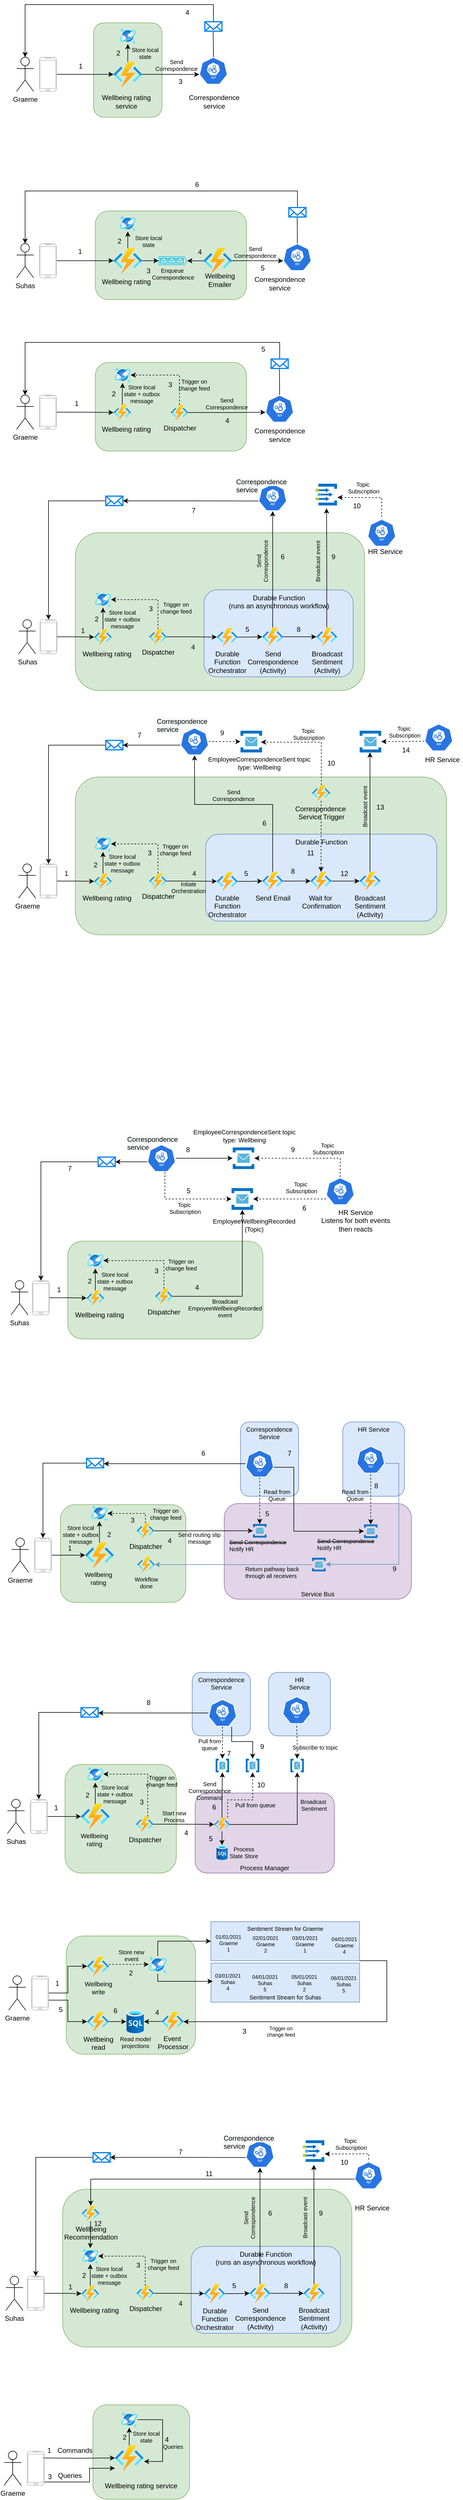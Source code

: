 <mxfile version="16.5.1" type="device"><diagram id="0g8BXqu2HSocH2PIicUf" name="Page-1"><mxGraphModel dx="1069" dy="641" grid="0" gridSize="10" guides="1" tooltips="1" connect="1" arrows="1" fold="1" page="1" pageScale="1" pageWidth="1169" pageHeight="827" math="0" shadow="0"><root><mxCell id="0"/><mxCell id="1" parent="0"/><mxCell id="PmaRed3diDtcTDXIdMSH-81" value="Sentiment Stream for Suhas" style="rounded=0;whiteSpace=wrap;html=1;fontSize=10;fillColor=#dae8fc;strokeColor=#6c8ebf;verticalAlign=bottom;" parent="1" vertex="1"><mxGeometry x="370.84" y="3445.5" width="260.42" height="68.25" as="geometry"/></mxCell><mxCell id="PmaRed3diDtcTDXIdMSH-80" value="Sentiment Stream for Graeme" style="rounded=0;whiteSpace=wrap;html=1;fontSize=10;fillColor=#dae8fc;strokeColor=#6c8ebf;verticalAlign=top;" parent="1" vertex="1"><mxGeometry x="370.67" y="3373" width="260.42" height="68.25" as="geometry"/></mxCell><mxCell id="AgFE_MD2gH8KqmMQmdO5-352" value="Service Bus" style="rounded=1;whiteSpace=wrap;html=1;labelBackgroundColor=none;fontSize=11;fillColor=#e1d5e7;strokeColor=#9673a6;verticalAlign=bottom;" parent="1" vertex="1"><mxGeometry x="394" y="2641.67" width="328" height="167.33" as="geometry"/></mxCell><mxCell id="AgFE_MD2gH8KqmMQmdO5-350" value="HR Service" style="rounded=1;whiteSpace=wrap;html=1;labelBackgroundColor=none;fontSize=11;fillColor=#dae8fc;strokeColor=#6c8ebf;verticalAlign=top;" parent="1" vertex="1"><mxGeometry x="601.66" y="2499" width="108.23" height="130" as="geometry"/></mxCell><mxCell id="AgFE_MD2gH8KqmMQmdO5-348" value="Correspondence&lt;br&gt;Service" style="rounded=1;whiteSpace=wrap;html=1;labelBackgroundColor=none;fontSize=11;fillColor=#dae8fc;strokeColor=#6c8ebf;verticalAlign=top;" parent="1" vertex="1"><mxGeometry x="422.42" y="2499" width="102" height="130" as="geometry"/></mxCell><mxCell id="AgFE_MD2gH8KqmMQmdO5-344" value="" style="rounded=1;whiteSpace=wrap;html=1;labelBackgroundColor=none;fontSize=8;fillColor=#d5e8d4;strokeColor=#82b366;" parent="1" vertex="1"><mxGeometry x="107" y="2643.67" width="219.7" height="171" as="geometry"/></mxCell><mxCell id="AgFE_MD2gH8KqmMQmdO5-168" value="" style="rounded=1;whiteSpace=wrap;html=1;labelBackgroundColor=none;fontSize=11;fillColor=#d5e8d4;strokeColor=#82b366;" parent="1" vertex="1"><mxGeometry x="168" y="381" width="265" height="155" as="geometry"/></mxCell><mxCell id="AgFE_MD2gH8KqmMQmdO5-167" value="" style="rounded=1;whiteSpace=wrap;html=1;labelBackgroundColor=none;fontSize=11;fillColor=#d5e8d4;strokeColor=#82b366;" parent="1" vertex="1"><mxGeometry x="165" y="52" width="120" height="165" as="geometry"/></mxCell><mxCell id="xG1OaEvJ-ssB0CjSIshb-7" style="edgeStyle=orthogonalEdgeStyle;rounded=0;orthogonalLoop=1;jettySize=auto;html=1;entryX=0.005;entryY=0.63;entryDx=0;entryDy=0;entryPerimeter=0;" parent="1" source="xG1OaEvJ-ssB0CjSIshb-1" target="xG1OaEvJ-ssB0CjSIshb-6" edge="1"><mxGeometry relative="1" as="geometry"/></mxCell><mxCell id="AgFE_MD2gH8KqmMQmdO5-166" style="edgeStyle=orthogonalEdgeStyle;rounded=0;orthogonalLoop=1;jettySize=auto;html=1;fontSize=11;startArrow=none;startFill=0;endArrow=classic;endFill=1;" parent="1" source="xG1OaEvJ-ssB0CjSIshb-1" target="AgFE_MD2gH8KqmMQmdO5-165" edge="1"><mxGeometry relative="1" as="geometry"/></mxCell><mxCell id="xG1OaEvJ-ssB0CjSIshb-1" value="" style="aspect=fixed;html=1;points=[];align=center;image;fontSize=12;image=img/lib/azure2/compute/Function_Apps.svg;" parent="1" vertex="1"><mxGeometry x="200" y="120" width="50" height="44" as="geometry"/></mxCell><mxCell id="xG1OaEvJ-ssB0CjSIshb-2" value="Graeme" style="shape=umlActor;verticalLabelPosition=bottom;verticalAlign=top;html=1;outlineConnect=0;" parent="1" vertex="1"><mxGeometry x="30" y="112" width="30" height="60" as="geometry"/></mxCell><mxCell id="xG1OaEvJ-ssB0CjSIshb-4" style="edgeStyle=orthogonalEdgeStyle;rounded=0;orthogonalLoop=1;jettySize=auto;html=1;" parent="1" source="xG1OaEvJ-ssB0CjSIshb-3" target="xG1OaEvJ-ssB0CjSIshb-1" edge="1"><mxGeometry relative="1" as="geometry"/></mxCell><mxCell id="xG1OaEvJ-ssB0CjSIshb-3" value="" style="verticalLabelPosition=bottom;verticalAlign=top;html=1;shadow=0;dashed=0;strokeWidth=1;shape=mxgraph.android.phone2;strokeColor=#c0c0c0;" parent="1" vertex="1"><mxGeometry x="70" y="112" width="30" height="60" as="geometry"/></mxCell><mxCell id="xG1OaEvJ-ssB0CjSIshb-11" style="edgeStyle=orthogonalEdgeStyle;rounded=0;orthogonalLoop=1;jettySize=auto;html=1;entryX=0.48;entryY=0.521;entryDx=0;entryDy=0;entryPerimeter=0;" parent="1" source="xG1OaEvJ-ssB0CjSIshb-6" target="xG1OaEvJ-ssB0CjSIshb-10" edge="1"><mxGeometry relative="1" as="geometry"/></mxCell><mxCell id="xG1OaEvJ-ssB0CjSIshb-6" value="" style="sketch=0;html=1;dashed=0;whitespace=wrap;fillColor=#2875E2;strokeColor=#ffffff;points=[[0.005,0.63,0],[0.1,0.2,0],[0.9,0.2,0],[0.5,0,0],[0.995,0.63,0],[0.72,0.99,0],[0.5,1,0],[0.28,0.99,0]];shape=mxgraph.kubernetes.icon;prIcon=api" parent="1" vertex="1"><mxGeometry x="350" y="112" width="50" height="48" as="geometry"/></mxCell><mxCell id="xG1OaEvJ-ssB0CjSIshb-8" value="Wellbeing rating&lt;br&gt;service" style="text;html=1;align=center;verticalAlign=middle;resizable=0;points=[];autosize=1;strokeColor=none;fillColor=none;" parent="1" vertex="1"><mxGeometry x="174" y="174" width="96" height="32" as="geometry"/></mxCell><mxCell id="xG1OaEvJ-ssB0CjSIshb-9" value="Correspondence&lt;br&gt;service" style="text;html=1;align=center;verticalAlign=middle;resizable=0;points=[];autosize=1;strokeColor=none;fillColor=none;" parent="1" vertex="1"><mxGeometry x="326" y="174" width="99" height="32" as="geometry"/></mxCell><mxCell id="xG1OaEvJ-ssB0CjSIshb-12" style="edgeStyle=orthogonalEdgeStyle;rounded=0;orthogonalLoop=1;jettySize=auto;html=1;entryX=0.5;entryY=0;entryDx=0;entryDy=0;entryPerimeter=0;" parent="1" source="xG1OaEvJ-ssB0CjSIshb-10" target="xG1OaEvJ-ssB0CjSIshb-2" edge="1"><mxGeometry relative="1" as="geometry"><Array as="points"><mxPoint x="375" y="20"/><mxPoint x="45" y="20"/></Array></mxGeometry></mxCell><mxCell id="xG1OaEvJ-ssB0CjSIshb-10" value="" style="html=1;verticalLabelPosition=bottom;align=center;labelBackgroundColor=#ffffff;verticalAlign=top;strokeWidth=2;strokeColor=#0080F0;shadow=0;dashed=0;shape=mxgraph.ios7.icons.mail;" parent="1" vertex="1"><mxGeometry x="360" y="50" width="30" height="16.5" as="geometry"/></mxCell><mxCell id="xG1OaEvJ-ssB0CjSIshb-25" style="edgeStyle=orthogonalEdgeStyle;rounded=0;orthogonalLoop=1;jettySize=auto;html=1;entryX=0;entryY=0.5;entryDx=0;entryDy=0;entryPerimeter=0;" parent="1" source="xG1OaEvJ-ssB0CjSIshb-14" target="xG1OaEvJ-ssB0CjSIshb-24" edge="1"><mxGeometry relative="1" as="geometry"/></mxCell><mxCell id="AgFE_MD2gH8KqmMQmdO5-173" style="edgeStyle=orthogonalEdgeStyle;rounded=0;orthogonalLoop=1;jettySize=auto;html=1;fontSize=11;startArrow=none;startFill=0;endArrow=classic;endFill=1;" parent="1" source="xG1OaEvJ-ssB0CjSIshb-14" target="AgFE_MD2gH8KqmMQmdO5-172" edge="1"><mxGeometry relative="1" as="geometry"/></mxCell><mxCell id="xG1OaEvJ-ssB0CjSIshb-14" value="" style="aspect=fixed;html=1;points=[];align=center;image;fontSize=12;image=img/lib/azure2/compute/Function_Apps.svg;" parent="1" vertex="1"><mxGeometry x="200" y="446" width="50" height="44" as="geometry"/></mxCell><mxCell id="xG1OaEvJ-ssB0CjSIshb-15" value="Suhas" style="shape=umlActor;verticalLabelPosition=bottom;verticalAlign=top;html=1;outlineConnect=0;" parent="1" vertex="1"><mxGeometry x="30" y="438" width="30" height="60" as="geometry"/></mxCell><mxCell id="xG1OaEvJ-ssB0CjSIshb-16" style="edgeStyle=orthogonalEdgeStyle;rounded=0;orthogonalLoop=1;jettySize=auto;html=1;" parent="1" source="xG1OaEvJ-ssB0CjSIshb-17" target="xG1OaEvJ-ssB0CjSIshb-14" edge="1"><mxGeometry relative="1" as="geometry"/></mxCell><mxCell id="xG1OaEvJ-ssB0CjSIshb-17" value="" style="verticalLabelPosition=bottom;verticalAlign=top;html=1;shadow=0;dashed=0;strokeWidth=1;shape=mxgraph.android.phone2;strokeColor=#c0c0c0;" parent="1" vertex="1"><mxGeometry x="70" y="438" width="30" height="60" as="geometry"/></mxCell><mxCell id="xG1OaEvJ-ssB0CjSIshb-28" style="edgeStyle=orthogonalEdgeStyle;rounded=0;orthogonalLoop=1;jettySize=auto;html=1;entryX=1;entryY=0.51;entryDx=0;entryDy=0;entryPerimeter=0;startArrow=none;" parent="1" source="AgFE_MD2gH8KqmMQmdO5-161" target="xG1OaEvJ-ssB0CjSIshb-24" edge="1"><mxGeometry relative="1" as="geometry"><Array as="points"><mxPoint x="350" y="468"/></Array></mxGeometry></mxCell><mxCell id="AgFE_MD2gH8KqmMQmdO5-164" style="edgeStyle=orthogonalEdgeStyle;rounded=0;orthogonalLoop=1;jettySize=auto;html=1;entryX=0.481;entryY=0.408;entryDx=0;entryDy=0;entryPerimeter=0;fontSize=11;startArrow=none;startFill=0;endArrow=classic;endFill=1;" parent="1" source="xG1OaEvJ-ssB0CjSIshb-19" target="xG1OaEvJ-ssB0CjSIshb-23" edge="1"><mxGeometry relative="1" as="geometry"/></mxCell><mxCell id="xG1OaEvJ-ssB0CjSIshb-19" value="" style="sketch=0;html=1;dashed=0;whitespace=wrap;fillColor=#2875E2;strokeColor=#ffffff;points=[[0.005,0.63,0],[0.1,0.2,0],[0.9,0.2,0],[0.5,0,0],[0.995,0.63,0],[0.72,0.99,0],[0.5,1,0],[0.28,0.99,0]];shape=mxgraph.kubernetes.icon;prIcon=api" parent="1" vertex="1"><mxGeometry x="497.1" y="438" width="50" height="48" as="geometry"/></mxCell><mxCell id="xG1OaEvJ-ssB0CjSIshb-20" value="Wellbeing rating" style="text;html=1;align=center;verticalAlign=middle;resizable=0;points=[];autosize=1;strokeColor=none;fillColor=none;" parent="1" vertex="1"><mxGeometry x="172" y="495" width="100" height="20" as="geometry"/></mxCell><mxCell id="xG1OaEvJ-ssB0CjSIshb-21" value="Wellbeing&lt;br&gt;Emailer" style="text;html=1;align=center;verticalAlign=middle;resizable=0;points=[];autosize=1;strokeColor=none;fillColor=none;" parent="1" vertex="1"><mxGeometry x="354" y="486" width="63" height="32" as="geometry"/></mxCell><mxCell id="xG1OaEvJ-ssB0CjSIshb-22" style="edgeStyle=orthogonalEdgeStyle;rounded=0;orthogonalLoop=1;jettySize=auto;html=1;entryX=0.5;entryY=0;entryDx=0;entryDy=0;entryPerimeter=0;" parent="1" source="xG1OaEvJ-ssB0CjSIshb-23" target="xG1OaEvJ-ssB0CjSIshb-15" edge="1"><mxGeometry relative="1" as="geometry"><Array as="points"><mxPoint x="522" y="346"/><mxPoint x="45" y="346"/></Array></mxGeometry></mxCell><mxCell id="xG1OaEvJ-ssB0CjSIshb-23" value="" style="html=1;verticalLabelPosition=bottom;align=center;labelBackgroundColor=#ffffff;verticalAlign=top;strokeWidth=2;strokeColor=#0080F0;shadow=0;dashed=0;shape=mxgraph.ios7.icons.mail;" parent="1" vertex="1"><mxGeometry x="507.27" y="375" width="30" height="16.5" as="geometry"/></mxCell><mxCell id="xG1OaEvJ-ssB0CjSIshb-24" value="" style="verticalLabelPosition=bottom;html=1;verticalAlign=top;align=center;strokeColor=none;fillColor=#00BEF2;shape=mxgraph.azure.queue_generic;pointerEvents=1;" parent="1" vertex="1"><mxGeometry x="279" y="460.5" width="50" height="15" as="geometry"/></mxCell><mxCell id="AgFE_MD2gH8KqmMQmdO5-5" value="Graeme" style="shape=umlActor;verticalLabelPosition=bottom;verticalAlign=top;html=1;outlineConnect=0;" parent="1" vertex="1"><mxGeometry x="33.58" y="1522.96" width="30" height="60" as="geometry"/></mxCell><mxCell id="AgFE_MD2gH8KqmMQmdO5-7" value="" style="verticalLabelPosition=bottom;verticalAlign=top;html=1;shadow=0;dashed=0;strokeWidth=1;shape=mxgraph.android.phone2;strokeColor=#c0c0c0;" parent="1" vertex="1"><mxGeometry x="71.01" y="1522.96" width="30" height="60" as="geometry"/></mxCell><mxCell id="AgFE_MD2gH8KqmMQmdO5-36" style="edgeStyle=orthogonalEdgeStyle;rounded=0;orthogonalLoop=1;jettySize=auto;html=1;" parent="1" source="AgFE_MD2gH8KqmMQmdO5-12" target="AgFE_MD2gH8KqmMQmdO5-7" edge="1"><mxGeometry relative="1" as="geometry"/></mxCell><mxCell id="AgFE_MD2gH8KqmMQmdO5-242" style="edgeStyle=orthogonalEdgeStyle;rounded=0;orthogonalLoop=1;jettySize=auto;html=1;entryX=0.005;entryY=0.63;entryDx=0;entryDy=0;entryPerimeter=0;fontSize=11;fontColor=default;startArrow=classic;startFill=1;endArrow=none;endFill=0;" parent="1" source="AgFE_MD2gH8KqmMQmdO5-12" target="AgFE_MD2gH8KqmMQmdO5-33" edge="1"><mxGeometry relative="1" as="geometry"/></mxCell><mxCell id="AgFE_MD2gH8KqmMQmdO5-12" value="" style="html=1;verticalLabelPosition=bottom;align=center;labelBackgroundColor=#ffffff;verticalAlign=top;strokeWidth=2;strokeColor=#0080F0;shadow=0;dashed=0;shape=mxgraph.ios7.icons.mail;" parent="1" vertex="1"><mxGeometry x="186.42" y="1306.96" width="30" height="16.5" as="geometry"/></mxCell><mxCell id="AgFE_MD2gH8KqmMQmdO5-281" style="edgeStyle=orthogonalEdgeStyle;rounded=0;orthogonalLoop=1;jettySize=auto;html=1;fontSize=11;fontColor=default;startArrow=none;startFill=0;endArrow=classic;endFill=1;dashed=1;" parent="1" source="AgFE_MD2gH8KqmMQmdO5-33" target="AgFE_MD2gH8KqmMQmdO5-279" edge="1"><mxGeometry relative="1" as="geometry"/></mxCell><mxCell id="AgFE_MD2gH8KqmMQmdO5-33" value="" style="sketch=0;html=1;dashed=0;whitespace=wrap;fillColor=#2875E2;strokeColor=#ffffff;points=[[0.005,0.63,0],[0.1,0.2,0],[0.9,0.2,0],[0.5,0,0],[0.995,0.63,0],[0.72,0.99,0],[0.5,1,0],[0.28,0.99,0]];shape=mxgraph.kubernetes.icon;prIcon=api" parent="1" vertex="1"><mxGeometry x="316.99" y="1284.96" width="50" height="48" as="geometry"/></mxCell><mxCell id="AgFE_MD2gH8KqmMQmdO5-343" style="edgeStyle=orthogonalEdgeStyle;rounded=0;orthogonalLoop=1;jettySize=auto;html=1;fontSize=11;fontColor=default;startArrow=none;startFill=0;endArrow=classic;endFill=1;" parent="1" source="AgFE_MD2gH8KqmMQmdO5-45" target="AgFE_MD2gH8KqmMQmdO5-342" edge="1"><mxGeometry relative="1" as="geometry"/></mxCell><mxCell id="AgFE_MD2gH8KqmMQmdO5-45" value="" style="aspect=fixed;html=1;points=[];align=center;image;fontSize=12;image=img/lib/azure2/compute/Function_Apps.svg;" parent="1" vertex="1"><mxGeometry x="150.29" y="2710" width="50" height="44" as="geometry"/></mxCell><mxCell id="AgFE_MD2gH8KqmMQmdO5-46" value="Graeme" style="shape=umlActor;verticalLabelPosition=bottom;verticalAlign=top;html=1;outlineConnect=0;" parent="1" vertex="1"><mxGeometry x="21.29" y="2702" width="30" height="60" as="geometry"/></mxCell><mxCell id="AgFE_MD2gH8KqmMQmdO5-47" style="edgeStyle=orthogonalEdgeStyle;rounded=0;orthogonalLoop=1;jettySize=auto;html=1;" parent="1" source="AgFE_MD2gH8KqmMQmdO5-48" target="AgFE_MD2gH8KqmMQmdO5-45" edge="1"><mxGeometry relative="1" as="geometry"/></mxCell><mxCell id="AgFE_MD2gH8KqmMQmdO5-48" value="" style="verticalLabelPosition=bottom;verticalAlign=top;html=1;shadow=0;dashed=0;strokeWidth=1;shape=mxgraph.android.phone2;strokeColor=#c0c0c0;" parent="1" vertex="1"><mxGeometry x="61.29" y="2702" width="30" height="60" as="geometry"/></mxCell><mxCell id="AgFE_MD2gH8KqmMQmdO5-49" value="Wellbeing &lt;br&gt;rating" style="text;html=1;align=center;verticalAlign=middle;resizable=0;points=[];autosize=1;strokeColor=none;fillColor=none;fontSize=11;" parent="1" vertex="1"><mxGeometry x="144.29" y="2758" width="58" height="30" as="geometry"/></mxCell><mxCell id="AgFE_MD2gH8KqmMQmdO5-50" style="edgeStyle=orthogonalEdgeStyle;rounded=0;orthogonalLoop=1;jettySize=auto;html=1;" parent="1" source="AgFE_MD2gH8KqmMQmdO5-51" target="AgFE_MD2gH8KqmMQmdO5-48" edge="1"><mxGeometry relative="1" as="geometry"/></mxCell><mxCell id="AgFE_MD2gH8KqmMQmdO5-51" value="" style="html=1;verticalLabelPosition=bottom;align=center;labelBackgroundColor=#ffffff;verticalAlign=top;strokeWidth=2;strokeColor=#0080F0;shadow=0;dashed=0;shape=mxgraph.ios7.icons.mail;" parent="1" vertex="1"><mxGeometry x="152.7" y="2562.75" width="30" height="16.5" as="geometry"/></mxCell><mxCell id="AgFE_MD2gH8KqmMQmdO5-54" value="" style="sketch=0;html=1;dashed=0;whitespace=wrap;fillColor=#2875E2;strokeColor=#ffffff;points=[[0.005,0.63,0],[0.1,0.2,0],[0.9,0.2,0],[0.5,0,0],[0.995,0.63,0],[0.72,0.99,0],[0.5,1,0],[0.28,0.99,0]];shape=mxgraph.kubernetes.icon;prIcon=api" parent="1" vertex="1"><mxGeometry x="625.8" y="2541.17" width="50" height="48" as="geometry"/></mxCell><mxCell id="AgFE_MD2gH8KqmMQmdO5-59" style="edgeStyle=orthogonalEdgeStyle;rounded=0;orthogonalLoop=1;jettySize=auto;html=1;entryX=1.008;entryY=0.559;entryDx=0;entryDy=0;entryPerimeter=0;" parent="1" source="AgFE_MD2gH8KqmMQmdO5-60" target="AgFE_MD2gH8KqmMQmdO5-51" edge="1"><mxGeometry relative="1" as="geometry"/></mxCell><mxCell id="AgFE_MD2gH8KqmMQmdO5-60" value="" style="sketch=0;html=1;dashed=0;whitespace=wrap;fillColor=#2875E2;strokeColor=#ffffff;points=[[0.005,0.63,0],[0.1,0.2,0],[0.9,0.2,0],[0.5,0,0],[0.995,0.63,0],[0.72,0.99,0],[0.5,1,0],[0.28,0.99,0]];shape=mxgraph.kubernetes.icon;prIcon=api" parent="1" vertex="1"><mxGeometry x="431.25" y="2548" width="50" height="48" as="geometry"/></mxCell><mxCell id="AgFE_MD2gH8KqmMQmdO5-72" value="&lt;strike style=&quot;font-size: 10px&quot;&gt;Send Correspondence&lt;/strike&gt;&lt;br style=&quot;font-size: 10px&quot;&gt;Notify HR" style="text;html=1;align=left;verticalAlign=middle;resizable=0;points=[];autosize=1;strokeColor=none;fillColor=none;fontSize=10;" parent="1" vertex="1"><mxGeometry x="554.56" y="2699.25" width="110" height="28" as="geometry"/></mxCell><mxCell id="AgFE_MD2gH8KqmMQmdO5-77" value="Return pathway back&lt;br&gt;through all receivers" style="text;html=1;align=left;verticalAlign=middle;resizable=0;points=[];autosize=1;strokeColor=none;fillColor=none;fontSize=10;" parent="1" vertex="1"><mxGeometry x="428.76" y="2747" width="110" height="30" as="geometry"/></mxCell><mxCell id="AgFE_MD2gH8KqmMQmdO5-349" style="edgeStyle=orthogonalEdgeStyle;rounded=0;orthogonalLoop=1;jettySize=auto;html=1;entryX=0.5;entryY=1;entryDx=0;entryDy=0;entryPerimeter=0;fontSize=11;fontColor=default;startArrow=classic;startFill=1;endArrow=none;endFill=0;dashed=1;" parent="1" source="AgFE_MD2gH8KqmMQmdO5-154" target="AgFE_MD2gH8KqmMQmdO5-54" edge="1"><mxGeometry relative="1" as="geometry"/></mxCell><mxCell id="AgFE_MD2gH8KqmMQmdO5-154" value="" style="shape=image;verticalLabelPosition=bottom;labelBackgroundColor=default;verticalAlign=top;aspect=fixed;imageAspect=0;image=img/lib/mscae/Service_Bus.svg;direction=east;" parent="1" vertex="1"><mxGeometry x="638.89" y="2678.17" width="23.83" height="23.83" as="geometry"/></mxCell><mxCell id="F8JIIHDLssd4mocRL7J8-6" style="edgeStyle=orthogonalEdgeStyle;rounded=0;orthogonalLoop=1;jettySize=auto;html=1;fillColor=#dae8fc;strokeColor=#6c8ebf;" edge="1" parent="1" source="AgFE_MD2gH8KqmMQmdO5-156" target="F8JIIHDLssd4mocRL7J8-5"><mxGeometry relative="1" as="geometry"/></mxCell><mxCell id="AgFE_MD2gH8KqmMQmdO5-156" value="" style="shape=image;verticalLabelPosition=bottom;labelBackgroundColor=default;verticalAlign=top;aspect=fixed;imageAspect=0;image=img/lib/mscae/Service_Bus.svg;" parent="1" vertex="1"><mxGeometry x="548.02" y="2736.55" width="23.83" height="23.83" as="geometry"/></mxCell><mxCell id="AgFE_MD2gH8KqmMQmdO5-341" style="edgeStyle=orthogonalEdgeStyle;rounded=0;orthogonalLoop=1;jettySize=auto;html=1;entryX=0.5;entryY=1;entryDx=0;entryDy=0;entryPerimeter=0;fontSize=11;fontColor=default;startArrow=classic;startFill=1;endArrow=none;endFill=0;dashed=1;" parent="1" source="AgFE_MD2gH8KqmMQmdO5-157" target="AgFE_MD2gH8KqmMQmdO5-60" edge="1"><mxGeometry relative="1" as="geometry"/></mxCell><mxCell id="AgFE_MD2gH8KqmMQmdO5-157" value="" style="shape=image;verticalLabelPosition=bottom;labelBackgroundColor=default;verticalAlign=top;aspect=fixed;imageAspect=0;image=img/lib/mscae/Service_Bus.svg;" parent="1" vertex="1"><mxGeometry x="444.34" y="2677.42" width="23.83" height="23.83" as="geometry"/></mxCell><mxCell id="AgFE_MD2gH8KqmMQmdO5-163" style="edgeStyle=orthogonalEdgeStyle;rounded=0;orthogonalLoop=1;jettySize=auto;html=1;entryX=0.005;entryY=0.63;entryDx=0;entryDy=0;entryPerimeter=0;fontSize=11;startArrow=none;startFill=0;endArrow=classic;endFill=1;" parent="1" source="AgFE_MD2gH8KqmMQmdO5-161" target="xG1OaEvJ-ssB0CjSIshb-19" edge="1"><mxGeometry relative="1" as="geometry"/></mxCell><mxCell id="AgFE_MD2gH8KqmMQmdO5-161" value="" style="aspect=fixed;html=1;points=[];align=center;image;fontSize=12;image=img/lib/azure2/compute/Function_Apps.svg;" parent="1" vertex="1"><mxGeometry x="357.5" y="446" width="50" height="44" as="geometry"/></mxCell><mxCell id="AgFE_MD2gH8KqmMQmdO5-165" value="" style="aspect=fixed;html=1;points=[];align=center;image;fontSize=12;image=img/lib/azure2/databases/Azure_Cosmos_DB.svg;labelBackgroundColor=none;" parent="1" vertex="1"><mxGeometry x="211" y="61" width="28" height="28" as="geometry"/></mxCell><mxCell id="AgFE_MD2gH8KqmMQmdO5-169" value="Correspondence&lt;br&gt;service" style="text;html=1;align=center;verticalAlign=middle;resizable=0;points=[];autosize=1;strokeColor=none;fillColor=none;" parent="1" vertex="1"><mxGeometry x="441.5" y="492" width="99" height="32" as="geometry"/></mxCell><mxCell id="AgFE_MD2gH8KqmMQmdO5-172" value="" style="aspect=fixed;html=1;points=[];align=center;image;fontSize=12;image=img/lib/azure2/databases/Azure_Cosmos_DB.svg;labelBackgroundColor=none;" parent="1" vertex="1"><mxGeometry x="211" y="389" width="28" height="28" as="geometry"/></mxCell><mxCell id="AgFE_MD2gH8KqmMQmdO5-174" value="" style="rounded=1;whiteSpace=wrap;html=1;labelBackgroundColor=none;fontSize=11;fillColor=#d5e8d4;strokeColor=#82b366;" parent="1" vertex="1"><mxGeometry x="168" y="645.92" width="265" height="155" as="geometry"/></mxCell><mxCell id="AgFE_MD2gH8KqmMQmdO5-176" style="edgeStyle=orthogonalEdgeStyle;rounded=0;orthogonalLoop=1;jettySize=auto;html=1;fontSize=11;startArrow=none;startFill=0;endArrow=classic;endFill=1;" parent="1" source="AgFE_MD2gH8KqmMQmdO5-177" target="AgFE_MD2gH8KqmMQmdO5-192" edge="1"><mxGeometry relative="1" as="geometry"/></mxCell><mxCell id="AgFE_MD2gH8KqmMQmdO5-177" value="" style="aspect=fixed;html=1;points=[];align=center;image;fontSize=12;image=img/lib/azure2/compute/Function_Apps.svg;" parent="1" vertex="1"><mxGeometry x="200" y="720" width="30.59" height="26.92" as="geometry"/></mxCell><mxCell id="AgFE_MD2gH8KqmMQmdO5-178" value="Graeme" style="shape=umlActor;verticalLabelPosition=bottom;verticalAlign=top;html=1;outlineConnect=0;" parent="1" vertex="1"><mxGeometry x="30" y="702.92" width="30" height="60" as="geometry"/></mxCell><mxCell id="AgFE_MD2gH8KqmMQmdO5-179" style="edgeStyle=orthogonalEdgeStyle;rounded=0;orthogonalLoop=1;jettySize=auto;html=1;" parent="1" source="AgFE_MD2gH8KqmMQmdO5-180" target="AgFE_MD2gH8KqmMQmdO5-177" edge="1"><mxGeometry relative="1" as="geometry"/></mxCell><mxCell id="AgFE_MD2gH8KqmMQmdO5-180" value="" style="verticalLabelPosition=bottom;verticalAlign=top;html=1;shadow=0;dashed=0;strokeWidth=1;shape=mxgraph.android.phone2;strokeColor=#c0c0c0;" parent="1" vertex="1"><mxGeometry x="70" y="702.92" width="30" height="60" as="geometry"/></mxCell><mxCell id="AgFE_MD2gH8KqmMQmdO5-182" style="edgeStyle=orthogonalEdgeStyle;rounded=0;orthogonalLoop=1;jettySize=auto;html=1;entryX=0.481;entryY=0.408;entryDx=0;entryDy=0;entryPerimeter=0;fontSize=11;startArrow=none;startFill=0;endArrow=classic;endFill=1;" parent="1" source="AgFE_MD2gH8KqmMQmdO5-183" target="AgFE_MD2gH8KqmMQmdO5-187" edge="1"><mxGeometry relative="1" as="geometry"/></mxCell><mxCell id="AgFE_MD2gH8KqmMQmdO5-183" value="" style="sketch=0;html=1;dashed=0;whitespace=wrap;fillColor=#2875E2;strokeColor=#ffffff;points=[[0.005,0.63,0],[0.1,0.2,0],[0.9,0.2,0],[0.5,0,0],[0.995,0.63,0],[0.72,0.99,0],[0.5,1,0],[0.28,0.99,0]];shape=mxgraph.kubernetes.icon;prIcon=api" parent="1" vertex="1"><mxGeometry x="466" y="702.92" width="50" height="48" as="geometry"/></mxCell><mxCell id="AgFE_MD2gH8KqmMQmdO5-184" value="Wellbeing rating" style="text;html=1;align=center;verticalAlign=middle;resizable=0;points=[];autosize=1;strokeColor=none;fillColor=none;" parent="1" vertex="1"><mxGeometry x="172" y="752.92" width="100" height="20" as="geometry"/></mxCell><mxCell id="AgFE_MD2gH8KqmMQmdO5-186" style="edgeStyle=orthogonalEdgeStyle;rounded=0;orthogonalLoop=1;jettySize=auto;html=1;entryX=0.5;entryY=0;entryDx=0;entryDy=0;entryPerimeter=0;" parent="1" source="AgFE_MD2gH8KqmMQmdO5-187" target="AgFE_MD2gH8KqmMQmdO5-178" edge="1"><mxGeometry relative="1" as="geometry"><Array as="points"><mxPoint x="491" y="610.92"/><mxPoint x="45" y="610.92"/></Array></mxGeometry></mxCell><mxCell id="AgFE_MD2gH8KqmMQmdO5-187" value="" style="html=1;verticalLabelPosition=bottom;align=center;labelBackgroundColor=#ffffff;verticalAlign=top;strokeWidth=2;strokeColor=#0080F0;shadow=0;dashed=0;shape=mxgraph.ios7.icons.mail;" parent="1" vertex="1"><mxGeometry x="476.17" y="639.92" width="30" height="16.5" as="geometry"/></mxCell><mxCell id="AgFE_MD2gH8KqmMQmdO5-189" style="edgeStyle=orthogonalEdgeStyle;rounded=0;orthogonalLoop=1;jettySize=auto;html=1;entryX=0.005;entryY=0.63;entryDx=0;entryDy=0;entryPerimeter=0;fontSize=11;startArrow=none;startFill=0;endArrow=classic;endFill=1;" parent="1" source="AgFE_MD2gH8KqmMQmdO5-193" target="AgFE_MD2gH8KqmMQmdO5-183" edge="1"><mxGeometry relative="1" as="geometry"><mxPoint x="400.23" y="733.909" as="sourcePoint"/></mxGeometry></mxCell><mxCell id="AgFE_MD2gH8KqmMQmdO5-191" value="Correspondence&lt;br&gt;service" style="text;html=1;align=center;verticalAlign=middle;resizable=0;points=[];autosize=1;strokeColor=none;fillColor=none;" parent="1" vertex="1"><mxGeometry x="441.5" y="756.92" width="99" height="32" as="geometry"/></mxCell><mxCell id="AgFE_MD2gH8KqmMQmdO5-192" value="" style="aspect=fixed;html=1;points=[];align=center;image;fontSize=12;image=img/lib/azure2/databases/Azure_Cosmos_DB.svg;labelBackgroundColor=none;" parent="1" vertex="1"><mxGeometry x="202" y="653.92" width="28" height="28" as="geometry"/></mxCell><mxCell id="AgFE_MD2gH8KqmMQmdO5-194" style="edgeStyle=orthogonalEdgeStyle;rounded=0;orthogonalLoop=1;jettySize=auto;html=1;fontSize=11;fontColor=default;startArrow=none;startFill=0;endArrow=classic;endFill=1;dashed=1;" parent="1" source="AgFE_MD2gH8KqmMQmdO5-193" target="AgFE_MD2gH8KqmMQmdO5-192" edge="1"><mxGeometry relative="1" as="geometry"><Array as="points"><mxPoint x="316" y="668"/></Array></mxGeometry></mxCell><mxCell id="AgFE_MD2gH8KqmMQmdO5-193" value="Dispatcher" style="aspect=fixed;html=1;points=[];align=center;image;fontSize=12;image=img/lib/azure2/compute/Function_Apps.svg;labelBackgroundColor=none;fontColor=default;" parent="1" vertex="1"><mxGeometry x="300.25" y="720" width="30.59" height="26.92" as="geometry"/></mxCell><mxCell id="AgFE_MD2gH8KqmMQmdO5-220" value="" style="rounded=1;whiteSpace=wrap;html=1;labelBackgroundColor=none;fontSize=11;fillColor=#d5e8d4;strokeColor=#82b366;" parent="1" vertex="1"><mxGeometry x="133.01" y="1370.96" width="650.57" height="276" as="geometry"/></mxCell><mxCell id="AgFE_MD2gH8KqmMQmdO5-221" style="edgeStyle=orthogonalEdgeStyle;rounded=0;orthogonalLoop=1;jettySize=auto;html=1;fontSize=11;startArrow=none;startFill=0;endArrow=classic;endFill=1;" parent="1" source="AgFE_MD2gH8KqmMQmdO5-222" target="AgFE_MD2gH8KqmMQmdO5-228" edge="1"><mxGeometry relative="1" as="geometry"><mxPoint x="183.455" y="1540.04" as="sourcePoint"/><mxPoint x="184.205" y="1501.96" as="targetPoint"/></mxGeometry></mxCell><mxCell id="AgFE_MD2gH8KqmMQmdO5-222" value="" style="aspect=fixed;html=1;points=[];align=center;image;fontSize=12;image=img/lib/azure2/compute/Function_Apps.svg;" parent="1" vertex="1"><mxGeometry x="166.17" y="1540.04" width="30.59" height="26.92" as="geometry"/></mxCell><mxCell id="AgFE_MD2gH8KqmMQmdO5-224" value="Wellbeing rating" style="text;html=1;align=center;verticalAlign=middle;resizable=0;points=[];autosize=1;strokeColor=none;fillColor=none;" parent="1" vertex="1"><mxGeometry x="138.17" y="1572.96" width="100" height="20" as="geometry"/></mxCell><mxCell id="AgFE_MD2gH8KqmMQmdO5-228" value="" style="aspect=fixed;html=1;points=[];align=center;image;fontSize=12;image=img/lib/azure2/databases/Azure_Cosmos_DB.svg;labelBackgroundColor=none;" parent="1" vertex="1"><mxGeometry x="167.47" y="1473.96" width="28" height="28" as="geometry"/></mxCell><mxCell id="AgFE_MD2gH8KqmMQmdO5-229" style="edgeStyle=orthogonalEdgeStyle;rounded=0;orthogonalLoop=1;jettySize=auto;html=1;fontSize=11;fontColor=default;startArrow=none;startFill=0;endArrow=classic;endFill=1;dashed=1;" parent="1" source="AgFE_MD2gH8KqmMQmdO5-231" target="AgFE_MD2gH8KqmMQmdO5-228" edge="1"><mxGeometry relative="1" as="geometry"><Array as="points"><mxPoint x="278.16" y="1487.96"/></Array></mxGeometry></mxCell><mxCell id="AgFE_MD2gH8KqmMQmdO5-231" value="Dispatcher" style="aspect=fixed;html=1;points=[];align=center;image;fontSize=12;image=img/lib/azure2/compute/Function_Apps.svg;labelBackgroundColor=none;fontColor=default;" parent="1" vertex="1"><mxGeometry x="262.57" y="1539.5" width="30.59" height="26.92" as="geometry"/></mxCell><mxCell id="AgFE_MD2gH8KqmMQmdO5-6" style="edgeStyle=orthogonalEdgeStyle;rounded=0;orthogonalLoop=1;jettySize=auto;html=1;" parent="1" source="AgFE_MD2gH8KqmMQmdO5-7" target="AgFE_MD2gH8KqmMQmdO5-222" edge="1"><mxGeometry relative="1" as="geometry"><mxPoint x="167.17" y="1550.96" as="targetPoint"/><Array as="points"/></mxGeometry></mxCell><mxCell id="AgFE_MD2gH8KqmMQmdO5-40" value="Durable Function" style="rounded=1;whiteSpace=wrap;html=1;fillColor=#dae8fc;strokeColor=#6c8ebf;verticalAlign=top;align=center;" parent="1" vertex="1"><mxGeometry x="361.5" y="1470.96" width="405.08" height="152" as="geometry"/></mxCell><mxCell id="PmaRed3diDtcTDXIdMSH-47" style="edgeStyle=orthogonalEdgeStyle;rounded=0;orthogonalLoop=1;jettySize=auto;html=1;fontSize=10;startArrow=none;startFill=0;endArrow=classic;endFill=1;" parent="1" source="AgFE_MD2gH8KqmMQmdO5-32" target="AgFE_MD2gH8KqmMQmdO5-282" edge="1"><mxGeometry relative="1" as="geometry"/></mxCell><mxCell id="AgFE_MD2gH8KqmMQmdO5-32" value="Send Email" style="aspect=fixed;html=1;points=[];align=center;image;fontSize=12;image=img/lib/azure2/compute/Function_Apps.svg;labelBackgroundColor=none;" parent="1" vertex="1"><mxGeometry x="460.74" y="1536.957" width="36.36" height="32" as="geometry"/></mxCell><mxCell id="AgFE_MD2gH8KqmMQmdO5-238" style="edgeStyle=orthogonalEdgeStyle;rounded=0;orthogonalLoop=1;jettySize=auto;html=1;fontSize=11;fontColor=default;startArrow=none;startFill=0;endArrow=classic;endFill=1;" parent="1" source="AgFE_MD2gH8KqmMQmdO5-237" target="AgFE_MD2gH8KqmMQmdO5-32" edge="1"><mxGeometry relative="1" as="geometry"/></mxCell><mxCell id="AgFE_MD2gH8KqmMQmdO5-237" value="Durable&lt;br&gt;Function&lt;br&gt;Orchestrator" style="aspect=fixed;html=1;points=[];align=center;image;fontSize=12;image=img/lib/azure2/compute/Function_Apps.svg;labelBackgroundColor=none;" parent="1" vertex="1"><mxGeometry x="381.14" y="1537.497" width="36.36" height="32" as="geometry"/></mxCell><mxCell id="AgFE_MD2gH8KqmMQmdO5-240" style="edgeStyle=orthogonalEdgeStyle;rounded=0;orthogonalLoop=1;jettySize=auto;html=1;fontSize=11;fontColor=default;startArrow=none;startFill=0;endArrow=classic;endFill=1;" parent="1" source="AgFE_MD2gH8KqmMQmdO5-231" target="AgFE_MD2gH8KqmMQmdO5-237" edge="1"><mxGeometry relative="1" as="geometry"><mxPoint x="366.4" y="1554.051" as="sourcePoint"/></mxGeometry></mxCell><mxCell id="AgFE_MD2gH8KqmMQmdO5-241" style="edgeStyle=orthogonalEdgeStyle;rounded=0;orthogonalLoop=1;jettySize=auto;html=1;entryX=0.5;entryY=1;entryDx=0;entryDy=0;entryPerimeter=0;fontSize=11;fontColor=default;startArrow=none;startFill=0;endArrow=classic;endFill=1;" parent="1" source="AgFE_MD2gH8KqmMQmdO5-32" target="AgFE_MD2gH8KqmMQmdO5-33" edge="1"><mxGeometry relative="1" as="geometry"><Array as="points"><mxPoint x="479.16" y="1418.96"/><mxPoint x="342.16" y="1418.96"/></Array></mxGeometry></mxCell><mxCell id="AgFE_MD2gH8KqmMQmdO5-279" value="" style="shape=image;verticalLabelPosition=bottom;labelBackgroundColor=default;verticalAlign=top;aspect=fixed;imageAspect=0;image=img/lib/mscae/Service_Bus.svg;" parent="1" vertex="1"><mxGeometry x="422.42" y="1289.96" width="38" height="38" as="geometry"/></mxCell><mxCell id="AgFE_MD2gH8KqmMQmdO5-286" style="edgeStyle=orthogonalEdgeStyle;rounded=0;orthogonalLoop=1;jettySize=auto;html=1;fontSize=11;fontColor=default;startArrow=none;startFill=0;endArrow=classic;endFill=1;" parent="1" source="AgFE_MD2gH8KqmMQmdO5-282" target="PmaRed3diDtcTDXIdMSH-43" edge="1"><mxGeometry relative="1" as="geometry"><mxPoint x="650.93" y="1553.997" as="targetPoint"/></mxGeometry></mxCell><mxCell id="AgFE_MD2gH8KqmMQmdO5-282" value="Wait for&amp;nbsp;&lt;br&gt;Confirmation" style="aspect=fixed;html=1;points=[];align=center;image;fontSize=12;image=img/lib/azure2/compute/Function_Apps.svg;labelBackgroundColor=none;" parent="1" vertex="1"><mxGeometry x="545.39" y="1536.997" width="36.36" height="32" as="geometry"/></mxCell><mxCell id="AgFE_MD2gH8KqmMQmdO5-284" style="edgeStyle=orthogonalEdgeStyle;rounded=0;orthogonalLoop=1;jettySize=auto;html=1;dashed=1;fontSize=11;fontColor=default;startArrow=none;startFill=0;endArrow=classic;endFill=1;" parent="1" edge="1"><mxGeometry relative="1" as="geometry"><Array as="points"><mxPoint x="564.16" y="1309.96"/></Array><mxPoint x="564.2" y="1384.96" as="sourcePoint"/><mxPoint x="458.42" y="1310" as="targetPoint"/></mxGeometry></mxCell><mxCell id="AgFE_MD2gH8KqmMQmdO5-285" style="edgeStyle=orthogonalEdgeStyle;rounded=0;orthogonalLoop=1;jettySize=auto;html=1;dashed=1;fontSize=11;fontColor=default;startArrow=none;startFill=0;endArrow=classic;endFill=1;" parent="1" source="AgFE_MD2gH8KqmMQmdO5-283" target="AgFE_MD2gH8KqmMQmdO5-282" edge="1"><mxGeometry relative="1" as="geometry"/></mxCell><mxCell id="AgFE_MD2gH8KqmMQmdO5-283" value="Correspondence&amp;nbsp;&lt;br&gt;Service Trigger" style="aspect=fixed;html=1;points=[];align=center;image;fontSize=12;image=img/lib/azure2/compute/Function_Apps.svg;labelBackgroundColor=none;" parent="1" vertex="1"><mxGeometry x="548.02" y="1384.96" width="31.73" height="27.92" as="geometry"/></mxCell><mxCell id="AgFE_MD2gH8KqmMQmdO5-290" value="Suhas" style="shape=umlActor;verticalLabelPosition=bottom;verticalAlign=top;html=1;outlineConnect=0;" parent="1" vertex="1"><mxGeometry x="20.22" y="2251.75" width="30" height="60" as="geometry"/></mxCell><mxCell id="AgFE_MD2gH8KqmMQmdO5-291" value="" style="verticalLabelPosition=bottom;verticalAlign=top;html=1;shadow=0;dashed=0;strokeWidth=1;shape=mxgraph.android.phone2;strokeColor=#c0c0c0;" parent="1" vertex="1"><mxGeometry x="57.65" y="2251.75" width="30" height="60" as="geometry"/></mxCell><mxCell id="AgFE_MD2gH8KqmMQmdO5-292" style="edgeStyle=orthogonalEdgeStyle;rounded=0;orthogonalLoop=1;jettySize=auto;html=1;" parent="1" source="AgFE_MD2gH8KqmMQmdO5-294" target="AgFE_MD2gH8KqmMQmdO5-291" edge="1"><mxGeometry relative="1" as="geometry"/></mxCell><mxCell id="AgFE_MD2gH8KqmMQmdO5-293" style="edgeStyle=orthogonalEdgeStyle;rounded=0;orthogonalLoop=1;jettySize=auto;html=1;entryX=0.005;entryY=0.63;entryDx=0;entryDy=0;entryPerimeter=0;fontSize=11;fontColor=default;startArrow=classic;startFill=1;endArrow=none;endFill=0;" parent="1" source="AgFE_MD2gH8KqmMQmdO5-294" target="AgFE_MD2gH8KqmMQmdO5-299" edge="1"><mxGeometry relative="1" as="geometry"/></mxCell><mxCell id="AgFE_MD2gH8KqmMQmdO5-294" value="" style="html=1;verticalLabelPosition=bottom;align=center;labelBackgroundColor=#ffffff;verticalAlign=top;strokeWidth=2;strokeColor=#0080F0;shadow=0;dashed=0;shape=mxgraph.ios7.icons.mail;" parent="1" vertex="1"><mxGeometry x="173.06" y="2035.75" width="30" height="16.5" as="geometry"/></mxCell><mxCell id="AgFE_MD2gH8KqmMQmdO5-450" style="edgeStyle=orthogonalEdgeStyle;rounded=0;orthogonalLoop=1;jettySize=auto;html=1;dashed=1;fontSize=6;fontColor=default;startArrow=none;startFill=0;endArrow=classic;endFill=1;" parent="1" source="AgFE_MD2gH8KqmMQmdO5-296" target="AgFE_MD2gH8KqmMQmdO5-330" edge="1"><mxGeometry relative="1" as="geometry"><Array as="points"><mxPoint x="520" y="2109"/><mxPoint x="520" y="2109"/></Array></mxGeometry></mxCell><mxCell id="AgFE_MD2gH8KqmMQmdO5-296" value="" style="sketch=0;html=1;dashed=0;whitespace=wrap;fillColor=#2875E2;strokeColor=#ffffff;points=[[0.005,0.63,0],[0.1,0.2,0],[0.9,0.2,0],[0.5,0,0],[0.995,0.63,0],[0.72,0.99,0],[0.5,1,0],[0.28,0.99,0]];shape=mxgraph.kubernetes.icon;prIcon=api" parent="1" vertex="1"><mxGeometry x="572.29" y="2071.75" width="50" height="48" as="geometry"/></mxCell><mxCell id="AgFE_MD2gH8KqmMQmdO5-297" value="HR Service&lt;br&gt;Listens for both events&lt;br&gt;then reacts" style="text;html=1;align=center;verticalAlign=middle;resizable=0;points=[];autosize=1;strokeColor=none;fillColor=none;" parent="1" vertex="1"><mxGeometry x="558.81" y="2124" width="131" height="46" as="geometry"/></mxCell><mxCell id="AgFE_MD2gH8KqmMQmdO5-298" style="edgeStyle=orthogonalEdgeStyle;rounded=0;orthogonalLoop=1;jettySize=auto;html=1;fontSize=11;fontColor=default;startArrow=none;startFill=0;endArrow=classic;endFill=1;" parent="1" source="AgFE_MD2gH8KqmMQmdO5-299" target="AgFE_MD2gH8KqmMQmdO5-333" edge="1"><mxGeometry relative="1" as="geometry"><mxPoint x="409.06" y="2038.75" as="targetPoint"/></mxGeometry></mxCell><mxCell id="AgFE_MD2gH8KqmMQmdO5-332" style="edgeStyle=orthogonalEdgeStyle;rounded=0;orthogonalLoop=1;jettySize=auto;html=1;dashed=1;fontSize=11;fontColor=default;startArrow=none;startFill=0;endArrow=classic;endFill=1;" parent="1" source="AgFE_MD2gH8KqmMQmdO5-299" target="AgFE_MD2gH8KqmMQmdO5-330" edge="1"><mxGeometry relative="1" as="geometry"><Array as="points"><mxPoint x="290" y="2109"/></Array></mxGeometry></mxCell><mxCell id="AgFE_MD2gH8KqmMQmdO5-299" value="" style="sketch=0;html=1;dashed=0;whitespace=wrap;fillColor=#2875E2;strokeColor=#ffffff;points=[[0.005,0.63,0],[0.1,0.2,0],[0.9,0.2,0],[0.5,0,0],[0.995,0.63,0],[0.72,0.99,0],[0.5,1,0],[0.28,0.99,0]];shape=mxgraph.kubernetes.icon;prIcon=api" parent="1" vertex="1"><mxGeometry x="259.0" y="2013.75" width="50" height="48" as="geometry"/></mxCell><mxCell id="AgFE_MD2gH8KqmMQmdO5-300" value="" style="rounded=1;whiteSpace=wrap;html=1;labelBackgroundColor=none;fontSize=11;fillColor=#d5e8d4;strokeColor=#82b366;" parent="1" vertex="1"><mxGeometry x="119.65" y="2182.75" width="342.14" height="171" as="geometry"/></mxCell><mxCell id="AgFE_MD2gH8KqmMQmdO5-301" style="edgeStyle=orthogonalEdgeStyle;rounded=0;orthogonalLoop=1;jettySize=auto;html=1;fontSize=11;startArrow=none;startFill=0;endArrow=classic;endFill=1;" parent="1" source="AgFE_MD2gH8KqmMQmdO5-302" target="AgFE_MD2gH8KqmMQmdO5-308" edge="1"><mxGeometry relative="1" as="geometry"><mxPoint x="170.095" y="2268.83" as="sourcePoint"/><mxPoint x="170.845" y="2230.75" as="targetPoint"/></mxGeometry></mxCell><mxCell id="AgFE_MD2gH8KqmMQmdO5-302" value="" style="aspect=fixed;html=1;points=[];align=center;image;fontSize=12;image=img/lib/azure2/compute/Function_Apps.svg;" parent="1" vertex="1"><mxGeometry x="152.81" y="2268.83" width="30.59" height="26.92" as="geometry"/></mxCell><mxCell id="AgFE_MD2gH8KqmMQmdO5-304" value="Wellbeing rating" style="text;html=1;align=center;verticalAlign=middle;resizable=0;points=[];autosize=1;strokeColor=none;fillColor=none;" parent="1" vertex="1"><mxGeometry x="124.81" y="2301.75" width="100" height="20" as="geometry"/></mxCell><mxCell id="AgFE_MD2gH8KqmMQmdO5-308" value="" style="aspect=fixed;html=1;points=[];align=center;image;fontSize=12;image=img/lib/azure2/databases/Azure_Cosmos_DB.svg;labelBackgroundColor=none;" parent="1" vertex="1"><mxGeometry x="154.11" y="2202.75" width="28" height="28" as="geometry"/></mxCell><mxCell id="AgFE_MD2gH8KqmMQmdO5-309" style="edgeStyle=orthogonalEdgeStyle;rounded=0;orthogonalLoop=1;jettySize=auto;html=1;fontSize=11;fontColor=default;startArrow=none;startFill=0;endArrow=classic;endFill=1;dashed=1;" parent="1" source="AgFE_MD2gH8KqmMQmdO5-311" target="AgFE_MD2gH8KqmMQmdO5-308" edge="1"><mxGeometry relative="1" as="geometry"><Array as="points"><mxPoint x="288.79" y="2216.75"/></Array></mxGeometry></mxCell><mxCell id="AgFE_MD2gH8KqmMQmdO5-311" value="Dispatcher" style="aspect=fixed;html=1;points=[];align=center;image;fontSize=12;image=img/lib/azure2/compute/Function_Apps.svg;labelBackgroundColor=none;fontColor=default;" parent="1" vertex="1"><mxGeometry x="273.04" y="2265.75" width="30.59" height="26.92" as="geometry"/></mxCell><mxCell id="AgFE_MD2gH8KqmMQmdO5-312" style="edgeStyle=orthogonalEdgeStyle;rounded=0;orthogonalLoop=1;jettySize=auto;html=1;" parent="1" source="AgFE_MD2gH8KqmMQmdO5-291" target="AgFE_MD2gH8KqmMQmdO5-302" edge="1"><mxGeometry relative="1" as="geometry"><mxPoint x="153.81" y="2279.75" as="targetPoint"/><Array as="points"/></mxGeometry></mxCell><mxCell id="AgFE_MD2gH8KqmMQmdO5-320" style="edgeStyle=orthogonalEdgeStyle;rounded=0;orthogonalLoop=1;jettySize=auto;html=1;fontSize=11;fontColor=default;startArrow=none;startFill=0;endArrow=classic;endFill=1;" parent="1" source="AgFE_MD2gH8KqmMQmdO5-311" target="AgFE_MD2gH8KqmMQmdO5-330" edge="1"><mxGeometry relative="1" as="geometry"><mxPoint x="374.04" y="2282.75" as="sourcePoint"/><mxPoint x="413.2" y="2282.274" as="targetPoint"/></mxGeometry></mxCell><mxCell id="AgFE_MD2gH8KqmMQmdO5-330" value="" style="shape=image;verticalLabelPosition=bottom;labelBackgroundColor=default;verticalAlign=top;aspect=fixed;imageAspect=0;image=img/lib/mscae/Service_Bus.svg;" parent="1" vertex="1"><mxGeometry x="406.7" y="2090" width="38" height="38" as="geometry"/></mxCell><mxCell id="AgFE_MD2gH8KqmMQmdO5-331" value="EmployeeWellbeingRecorded&lt;br&gt;(Topic)" style="text;html=1;align=center;verticalAlign=middle;resizable=0;points=[];autosize=1;strokeColor=none;fillColor=none;fontSize=11;fontColor=default;" parent="1" vertex="1"><mxGeometry x="368.79" y="2140" width="155" height="30" as="geometry"/></mxCell><mxCell id="AgFE_MD2gH8KqmMQmdO5-336" style="edgeStyle=orthogonalEdgeStyle;rounded=0;orthogonalLoop=1;jettySize=auto;html=1;entryX=0.5;entryY=0;entryDx=0;entryDy=0;entryPerimeter=0;dashed=1;fontSize=11;fontColor=default;startArrow=classic;startFill=1;endArrow=none;endFill=0;" parent="1" source="AgFE_MD2gH8KqmMQmdO5-333" target="AgFE_MD2gH8KqmMQmdO5-296" edge="1"><mxGeometry relative="1" as="geometry"/></mxCell><mxCell id="AgFE_MD2gH8KqmMQmdO5-333" value="" style="shape=image;verticalLabelPosition=bottom;labelBackgroundColor=default;verticalAlign=top;aspect=fixed;imageAspect=0;image=img/lib/mscae/Service_Bus.svg;" parent="1" vertex="1"><mxGeometry x="408.79" y="2018.75" width="38" height="38" as="geometry"/></mxCell><mxCell id="AgFE_MD2gH8KqmMQmdO5-334" value="EmployeeCorrespondenceSent topic&lt;br&gt;type: Wellbeing" style="text;html=1;align=center;verticalAlign=middle;resizable=0;points=[];autosize=1;strokeColor=none;fillColor=none;fontSize=11;fontColor=default;" parent="1" vertex="1"><mxGeometry x="334.79" y="1983.75" width="189" height="30" as="geometry"/></mxCell><mxCell id="AgFE_MD2gH8KqmMQmdO5-342" value="" style="aspect=fixed;html=1;points=[];align=center;image;fontSize=12;image=img/lib/azure2/databases/Azure_Cosmos_DB.svg;labelBackgroundColor=none;" parent="1" vertex="1"><mxGeometry x="161.29" y="2644.84" width="28" height="28" as="geometry"/></mxCell><mxCell id="AgFE_MD2gH8KqmMQmdO5-354" value="HR&lt;br&gt;Service" style="rounded=1;whiteSpace=wrap;html=1;labelBackgroundColor=none;fontSize=11;fillColor=#dae8fc;strokeColor=#6c8ebf;verticalAlign=top;" parent="1" vertex="1"><mxGeometry x="471.85" y="2937" width="108.23" height="111" as="geometry"/></mxCell><mxCell id="AgFE_MD2gH8KqmMQmdO5-355" value="Correspondence&lt;br&gt;Service" style="rounded=1;whiteSpace=wrap;html=1;labelBackgroundColor=none;fontSize=11;fillColor=#dae8fc;strokeColor=#6c8ebf;verticalAlign=top;" parent="1" vertex="1"><mxGeometry x="337.91" y="2937" width="102" height="111" as="geometry"/></mxCell><mxCell id="AgFE_MD2gH8KqmMQmdO5-356" value="" style="rounded=1;whiteSpace=wrap;html=1;labelBackgroundColor=none;fontSize=11;fillColor=#d5e8d4;strokeColor=#82b366;" parent="1" vertex="1"><mxGeometry x="114.97" y="3098" width="195.03" height="190" as="geometry"/></mxCell><mxCell id="AgFE_MD2gH8KqmMQmdO5-358" style="edgeStyle=orthogonalEdgeStyle;rounded=0;orthogonalLoop=1;jettySize=auto;html=1;fontSize=11;fontColor=default;startArrow=none;startFill=0;endArrow=classic;endFill=1;" parent="1" source="AgFE_MD2gH8KqmMQmdO5-359" target="AgFE_MD2gH8KqmMQmdO5-379" edge="1"><mxGeometry relative="1" as="geometry"/></mxCell><mxCell id="AgFE_MD2gH8KqmMQmdO5-359" value="" style="aspect=fixed;html=1;points=[];align=center;image;fontSize=12;image=img/lib/azure2/compute/Function_Apps.svg;" parent="1" vertex="1"><mxGeometry x="142.97" y="3167" width="50" height="44" as="geometry"/></mxCell><mxCell id="AgFE_MD2gH8KqmMQmdO5-360" value="Suhas" style="shape=umlActor;verticalLabelPosition=bottom;verticalAlign=top;html=1;outlineConnect=0;" parent="1" vertex="1"><mxGeometry x="13.97" y="3159" width="30" height="60" as="geometry"/></mxCell><mxCell id="AgFE_MD2gH8KqmMQmdO5-361" style="edgeStyle=orthogonalEdgeStyle;rounded=0;orthogonalLoop=1;jettySize=auto;html=1;" parent="1" source="AgFE_MD2gH8KqmMQmdO5-362" target="AgFE_MD2gH8KqmMQmdO5-359" edge="1"><mxGeometry relative="1" as="geometry"/></mxCell><mxCell id="AgFE_MD2gH8KqmMQmdO5-362" value="" style="verticalLabelPosition=bottom;verticalAlign=top;html=1;shadow=0;dashed=0;strokeWidth=1;shape=mxgraph.android.phone2;strokeColor=#c0c0c0;" parent="1" vertex="1"><mxGeometry x="53.97" y="3159" width="30" height="60" as="geometry"/></mxCell><mxCell id="AgFE_MD2gH8KqmMQmdO5-363" value="Wellbeing &lt;br&gt;rating" style="text;html=1;align=center;verticalAlign=middle;resizable=0;points=[];autosize=1;strokeColor=none;fillColor=none;fontSize=11;" parent="1" vertex="1"><mxGeometry x="136.97" y="3215" width="58" height="30" as="geometry"/></mxCell><mxCell id="AgFE_MD2gH8KqmMQmdO5-364" style="edgeStyle=orthogonalEdgeStyle;rounded=0;orthogonalLoop=1;jettySize=auto;html=1;" parent="1" source="AgFE_MD2gH8KqmMQmdO5-365" target="AgFE_MD2gH8KqmMQmdO5-362" edge="1"><mxGeometry relative="1" as="geometry"/></mxCell><mxCell id="AgFE_MD2gH8KqmMQmdO5-365" value="" style="html=1;verticalLabelPosition=bottom;align=center;labelBackgroundColor=#ffffff;verticalAlign=top;strokeWidth=2;strokeColor=#0080F0;shadow=0;dashed=0;shape=mxgraph.ios7.icons.mail;" parent="1" vertex="1"><mxGeometry x="142.97" y="2998.75" width="30" height="16.5" as="geometry"/></mxCell><mxCell id="AgFE_MD2gH8KqmMQmdO5-366" value="" style="sketch=0;html=1;dashed=0;whitespace=wrap;fillColor=#2875E2;strokeColor=#ffffff;points=[[0.005,0.63,0],[0.1,0.2,0],[0.9,0.2,0],[0.5,0,0],[0.995,0.63,0],[0.72,0.99,0],[0.5,1,0],[0.28,0.99,0]];shape=mxgraph.kubernetes.icon;prIcon=api" parent="1" vertex="1"><mxGeometry x="495.99" y="2979.17" width="50" height="48" as="geometry"/></mxCell><mxCell id="AgFE_MD2gH8KqmMQmdO5-368" style="edgeStyle=orthogonalEdgeStyle;rounded=0;orthogonalLoop=1;jettySize=auto;html=1;entryX=1.008;entryY=0.559;entryDx=0;entryDy=0;entryPerimeter=0;" parent="1" source="AgFE_MD2gH8KqmMQmdO5-370" target="AgFE_MD2gH8KqmMQmdO5-365" edge="1"><mxGeometry relative="1" as="geometry"/></mxCell><mxCell id="AgFE_MD2gH8KqmMQmdO5-393" style="edgeStyle=orthogonalEdgeStyle;rounded=0;orthogonalLoop=1;jettySize=auto;html=1;fontSize=11;fontColor=default;startArrow=none;startFill=0;endArrow=classic;endFill=1;dashed=1;" parent="1" source="AgFE_MD2gH8KqmMQmdO5-370" target="AgFE_MD2gH8KqmMQmdO5-391" edge="1"><mxGeometry relative="1" as="geometry"/></mxCell><mxCell id="AgFE_MD2gH8KqmMQmdO5-396" style="edgeStyle=orthogonalEdgeStyle;rounded=0;orthogonalLoop=1;jettySize=auto;html=1;fontSize=11;fontColor=default;startArrow=none;startFill=0;endArrow=classic;endFill=1;" parent="1" source="AgFE_MD2gH8KqmMQmdO5-370" target="AgFE_MD2gH8KqmMQmdO5-394" edge="1"><mxGeometry relative="1" as="geometry"><Array as="points"><mxPoint x="407.03" y="3058"/><mxPoint x="444.03" y="3058"/></Array></mxGeometry></mxCell><mxCell id="AgFE_MD2gH8KqmMQmdO5-370" value="" style="sketch=0;html=1;dashed=0;whitespace=wrap;fillColor=#2875E2;strokeColor=#ffffff;points=[[0.005,0.63,0],[0.1,0.2,0],[0.9,0.2,0],[0.5,0,0],[0.995,0.63,0],[0.72,0.99,0],[0.5,1,0],[0.28,0.99,0]];shape=mxgraph.kubernetes.icon;prIcon=api" parent="1" vertex="1"><mxGeometry x="366.03" y="2984" width="50" height="48" as="geometry"/></mxCell><mxCell id="AgFE_MD2gH8KqmMQmdO5-379" value="" style="aspect=fixed;html=1;points=[];align=center;image;fontSize=12;image=img/lib/azure2/databases/Azure_Cosmos_DB.svg;labelBackgroundColor=none;" parent="1" vertex="1"><mxGeometry x="153.97" y="3101.84" width="28" height="28" as="geometry"/></mxCell><mxCell id="AgFE_MD2gH8KqmMQmdO5-380" value="Process Manager" style="rounded=1;whiteSpace=wrap;html=1;labelBackgroundColor=none;fontSize=11;fillColor=#e1d5e7;strokeColor=#9673a6;verticalAlign=bottom;" parent="1" vertex="1"><mxGeometry x="343.03" y="3148" width="244" height="140" as="geometry"/></mxCell><mxCell id="AgFE_MD2gH8KqmMQmdO5-381" value="" style="aspect=fixed;html=1;points=[];align=center;image;fontSize=12;image=img/lib/azure2/databases/SQL_Database.svg;labelBackgroundColor=none;" parent="1" vertex="1"><mxGeometry x="380.32" y="3239" width="19.68" height="26" as="geometry"/></mxCell><mxCell id="AgFE_MD2gH8KqmMQmdO5-392" style="edgeStyle=orthogonalEdgeStyle;rounded=0;orthogonalLoop=1;jettySize=auto;html=1;fontSize=11;fontColor=default;startArrow=none;startFill=0;endArrow=classic;endFill=1;" parent="1" source="AgFE_MD2gH8KqmMQmdO5-382" target="AgFE_MD2gH8KqmMQmdO5-391" edge="1"><mxGeometry relative="1" as="geometry"/></mxCell><mxCell id="PmaRed3diDtcTDXIdMSH-65" style="edgeStyle=orthogonalEdgeStyle;rounded=0;orthogonalLoop=1;jettySize=auto;html=1;fontSize=10;startArrow=none;startFill=0;endArrow=classic;endFill=1;" parent="1" source="AgFE_MD2gH8KqmMQmdO5-382" target="AgFE_MD2gH8KqmMQmdO5-381" edge="1"><mxGeometry relative="1" as="geometry"/></mxCell><mxCell id="AgFE_MD2gH8KqmMQmdO5-382" value="" style="aspect=fixed;html=1;points=[];align=center;image;fontSize=12;image=img/lib/azure2/compute/Function_Apps.svg;" parent="1" vertex="1"><mxGeometry x="376.4" y="3190.86" width="27.43" height="24.14" as="geometry"/></mxCell><mxCell id="AgFE_MD2gH8KqmMQmdO5-397" style="edgeStyle=orthogonalEdgeStyle;rounded=0;orthogonalLoop=1;jettySize=auto;html=1;dashed=1;fontSize=11;fontColor=default;startArrow=none;startFill=0;endArrow=classic;endFill=1;" parent="1" source="AgFE_MD2gH8KqmMQmdO5-382" target="AgFE_MD2gH8KqmMQmdO5-394" edge="1"><mxGeometry relative="1" as="geometry"><mxPoint x="443.793" y="3173.26" as="sourcePoint"/><Array as="points"><mxPoint x="400" y="3160"/><mxPoint x="444" y="3160"/></Array></mxGeometry></mxCell><mxCell id="AgFE_MD2gH8KqmMQmdO5-400" style="edgeStyle=orthogonalEdgeStyle;rounded=0;orthogonalLoop=1;jettySize=auto;html=1;fontSize=11;fontColor=default;startArrow=none;startFill=0;endArrow=classic;endFill=1;entryX=1;entryY=0.5;entryDx=0;entryDy=0;" parent="1" source="AgFE_MD2gH8KqmMQmdO5-382" target="AgFE_MD2gH8KqmMQmdO5-398" edge="1"><mxGeometry relative="1" as="geometry"><Array as="points"><mxPoint x="522" y="3203"/><mxPoint x="522" y="3112"/></Array><mxPoint x="457.53" y="3185.379" as="sourcePoint"/></mxGeometry></mxCell><mxCell id="AgFE_MD2gH8KqmMQmdO5-391" value="" style="shape=image;verticalLabelPosition=bottom;labelBackgroundColor=default;verticalAlign=top;aspect=fixed;imageAspect=0;image=img/lib/mscae/Service_Bus.svg;rotation=90;" parent="1" vertex="1"><mxGeometry x="378.85" y="3088" width="23.83" height="23.83" as="geometry"/></mxCell><mxCell id="AgFE_MD2gH8KqmMQmdO5-394" value="" style="shape=image;verticalLabelPosition=bottom;labelBackgroundColor=default;verticalAlign=top;aspect=fixed;imageAspect=0;image=img/lib/mscae/Service_Bus.svg;rotation=90;" parent="1" vertex="1"><mxGeometry x="431.7" y="3088" width="23.83" height="23.83" as="geometry"/></mxCell><mxCell id="AgFE_MD2gH8KqmMQmdO5-401" style="edgeStyle=orthogonalEdgeStyle;rounded=0;orthogonalLoop=1;jettySize=auto;html=1;entryX=0.5;entryY=1;entryDx=0;entryDy=0;entryPerimeter=0;dashed=1;fontSize=11;fontColor=default;startArrow=classic;startFill=1;endArrow=none;endFill=0;" parent="1" source="AgFE_MD2gH8KqmMQmdO5-398" target="AgFE_MD2gH8KqmMQmdO5-366" edge="1"><mxGeometry relative="1" as="geometry"/></mxCell><mxCell id="AgFE_MD2gH8KqmMQmdO5-398" value="" style="shape=image;verticalLabelPosition=bottom;labelBackgroundColor=default;verticalAlign=top;aspect=fixed;imageAspect=0;image=img/lib/mscae/Service_Bus.svg;rotation=90;" parent="1" vertex="1"><mxGeometry x="509.87" y="3088" width="23.83" height="23.83" as="geometry"/></mxCell><mxCell id="AgFE_MD2gH8KqmMQmdO5-407" value="" style="rounded=1;whiteSpace=wrap;html=1;labelBackgroundColor=none;fontSize=11;fillColor=#d5e8d4;strokeColor=#82b366;" parent="1" vertex="1"><mxGeometry x="117.13" y="3398" width="226.66" height="206.75" as="geometry"/></mxCell><mxCell id="AgFE_MD2gH8KqmMQmdO5-440" style="edgeStyle=orthogonalEdgeStyle;rounded=0;orthogonalLoop=1;jettySize=auto;html=1;dashed=1;fontSize=6;fontColor=default;startArrow=none;startFill=0;endArrow=classic;endFill=1;" parent="1" source="AgFE_MD2gH8KqmMQmdO5-409" target="AgFE_MD2gH8KqmMQmdO5-422" edge="1"><mxGeometry relative="1" as="geometry"><Array as="points"><mxPoint x="208.79" y="3447.75"/><mxPoint x="208.79" y="3447.75"/></Array></mxGeometry></mxCell><mxCell id="AgFE_MD2gH8KqmMQmdO5-409" value="&lt;span style=&quot;font-size: 11px;&quot;&gt;Wellbeing&lt;/span&gt;&lt;br style=&quot;font-size: 11px;&quot;&gt;&lt;span style=&quot;font-size: 11px;&quot;&gt;write&lt;/span&gt;" style="aspect=fixed;html=1;points=[];align=center;image;fontSize=12;image=img/lib/azure2/compute/Function_Apps.svg;labelBackgroundColor=none;" parent="1" vertex="1"><mxGeometry x="153.72" y="3434.25" width="38.07" height="33.5" as="geometry"/></mxCell><mxCell id="AgFE_MD2gH8KqmMQmdO5-410" value="Graeme" style="shape=umlActor;verticalLabelPosition=bottom;verticalAlign=top;html=1;outlineConnect=0;" parent="1" vertex="1"><mxGeometry x="16.13" y="3467.75" width="30" height="60" as="geometry"/></mxCell><mxCell id="AgFE_MD2gH8KqmMQmdO5-411" style="edgeStyle=orthogonalEdgeStyle;rounded=0;orthogonalLoop=1;jettySize=auto;html=1;" parent="1" source="AgFE_MD2gH8KqmMQmdO5-412" target="AgFE_MD2gH8KqmMQmdO5-409" edge="1"><mxGeometry relative="1" as="geometry"/></mxCell><mxCell id="AgFE_MD2gH8KqmMQmdO5-412" value="" style="verticalLabelPosition=bottom;verticalAlign=top;html=1;shadow=0;dashed=0;strokeWidth=1;shape=mxgraph.android.phone2;strokeColor=#c0c0c0;" parent="1" vertex="1"><mxGeometry x="56.13" y="3467.75" width="30" height="60" as="geometry"/></mxCell><mxCell id="AgFE_MD2gH8KqmMQmdO5-472" style="edgeStyle=orthogonalEdgeStyle;rounded=0;orthogonalLoop=1;jettySize=auto;html=1;fontSize=9;fontColor=default;startArrow=none;startFill=0;endArrow=classic;endFill=1;entryX=0;entryY=0.5;entryDx=0;entryDy=0;" parent="1" source="AgFE_MD2gH8KqmMQmdO5-422" target="PmaRed3diDtcTDXIdMSH-80" edge="1"><mxGeometry relative="1" as="geometry"><mxPoint x="371.79" y="3422.75" as="targetPoint"/><Array as="points"><mxPoint x="278" y="3407"/></Array></mxGeometry></mxCell><mxCell id="AgFE_MD2gH8KqmMQmdO5-473" style="edgeStyle=orthogonalEdgeStyle;rounded=0;orthogonalLoop=1;jettySize=auto;html=1;entryX=0.019;entryY=0.45;entryDx=0;entryDy=0;entryPerimeter=0;fontSize=9;fontColor=default;startArrow=none;startFill=0;endArrow=classic;endFill=1;" parent="1" source="AgFE_MD2gH8KqmMQmdO5-422" target="AgFE_MD2gH8KqmMQmdO5-468" edge="1"><mxGeometry relative="1" as="geometry"><Array as="points"><mxPoint x="276.79" y="3477.75"/></Array></mxGeometry></mxCell><mxCell id="AgFE_MD2gH8KqmMQmdO5-422" value="" style="aspect=fixed;html=1;points=[];align=center;image;fontSize=12;image=img/lib/azure2/databases/Azure_Cosmos_DB.svg;labelBackgroundColor=none;" parent="1" vertex="1"><mxGeometry x="262" y="3432.96" width="31.04" height="31.04" as="geometry"/></mxCell><mxCell id="AgFE_MD2gH8KqmMQmdO5-447" style="edgeStyle=orthogonalEdgeStyle;rounded=0;orthogonalLoop=1;jettySize=auto;html=1;dashed=1;fontSize=6;fontColor=default;startArrow=none;startFill=0;endArrow=classic;endFill=1;" parent="1" source="AgFE_MD2gH8KqmMQmdO5-446" target="AgFE_MD2gH8KqmMQmdO5-342" edge="1"><mxGeometry relative="1" as="geometry"><Array as="points"><mxPoint x="255.7" y="2659"/></Array></mxGeometry></mxCell><mxCell id="AgFE_MD2gH8KqmMQmdO5-451" style="edgeStyle=orthogonalEdgeStyle;rounded=0;orthogonalLoop=1;jettySize=auto;html=1;fontSize=6;fontColor=default;startArrow=none;startFill=0;endArrow=classic;endFill=1;" parent="1" source="AgFE_MD2gH8KqmMQmdO5-446" target="AgFE_MD2gH8KqmMQmdO5-157" edge="1"><mxGeometry relative="1" as="geometry"/></mxCell><mxCell id="AgFE_MD2gH8KqmMQmdO5-446" value="Dispatcher" style="aspect=fixed;html=1;points=[];align=center;image;fontSize=12;image=img/lib/azure2/compute/Function_Apps.svg;labelBackgroundColor=none;fontColor=default;" parent="1" vertex="1"><mxGeometry x="240.58" y="2675.88" width="30.59" height="26.92" as="geometry"/></mxCell><mxCell id="AgFE_MD2gH8KqmMQmdO5-452" style="edgeStyle=orthogonalEdgeStyle;rounded=0;orthogonalLoop=1;jettySize=auto;html=1;dashed=1;fontSize=6;fontColor=default;startArrow=none;startFill=0;endArrow=classic;endFill=1;" parent="1" source="AgFE_MD2gH8KqmMQmdO5-453" target="AgFE_MD2gH8KqmMQmdO5-379" edge="1"><mxGeometry relative="1" as="geometry"><mxPoint x="192.97" y="3115.2" as="targetPoint"/><Array as="points"><mxPoint x="259.97" y="3115"/></Array></mxGeometry></mxCell><mxCell id="AgFE_MD2gH8KqmMQmdO5-461" style="edgeStyle=orthogonalEdgeStyle;rounded=0;orthogonalLoop=1;jettySize=auto;html=1;fontSize=6;fontColor=default;startArrow=none;startFill=0;endArrow=classic;endFill=1;" parent="1" source="AgFE_MD2gH8KqmMQmdO5-453" target="AgFE_MD2gH8KqmMQmdO5-382" edge="1"><mxGeometry relative="1" as="geometry"/></mxCell><mxCell id="AgFE_MD2gH8KqmMQmdO5-453" value="Dispatcher" style="aspect=fixed;html=1;points=[];align=center;image;fontSize=12;image=img/lib/azure2/compute/Function_Apps.svg;labelBackgroundColor=none;fontColor=default;" parent="1" vertex="1"><mxGeometry x="239.41" y="3189" width="30.59" height="26.92" as="geometry"/></mxCell><mxCell id="AgFE_MD2gH8KqmMQmdO5-464" value="01/01/2021&lt;br style=&quot;font-size: 9px;&quot;&gt;Graeme&lt;br style=&quot;font-size: 9px;&quot;&gt;1" style="text;html=1;align=center;verticalAlign=middle;resizable=0;points=[];autosize=1;strokeColor=none;fillColor=none;fontSize=9;fontColor=default;" parent="1" vertex="1"><mxGeometry x="373.76" y="3392.75" width="55" height="37" as="geometry"/></mxCell><mxCell id="AgFE_MD2gH8KqmMQmdO5-465" value="02/01/2021&lt;br style=&quot;font-size: 9px&quot;&gt;Graeme&lt;br style=&quot;font-size: 9px&quot;&gt;2" style="text;html=1;align=center;verticalAlign=middle;resizable=0;points=[];autosize=1;strokeColor=none;fillColor=none;fontSize=9;fontColor=default;" parent="1" vertex="1"><mxGeometry x="438.67" y="3394.75" width="55" height="37" as="geometry"/></mxCell><mxCell id="AgFE_MD2gH8KqmMQmdO5-466" value="03/01/2021&lt;br style=&quot;font-size: 9px&quot;&gt;Graeme&lt;br style=&quot;font-size: 9px&quot;&gt;1" style="text;html=1;align=center;verticalAlign=middle;resizable=0;points=[];autosize=1;strokeColor=none;fillColor=none;fontSize=9;fontColor=default;" parent="1" vertex="1"><mxGeometry x="507.76" y="3394.75" width="55" height="37" as="geometry"/></mxCell><mxCell id="AgFE_MD2gH8KqmMQmdO5-476" style="edgeStyle=orthogonalEdgeStyle;rounded=0;orthogonalLoop=1;jettySize=auto;html=1;fontSize=9;fontColor=default;startArrow=none;startFill=0;endArrow=classic;endFill=1;exitX=1;exitY=1;exitDx=0;exitDy=0;" parent="1" source="PmaRed3diDtcTDXIdMSH-80" target="AgFE_MD2gH8KqmMQmdO5-475" edge="1"><mxGeometry relative="1" as="geometry"><Array as="points"><mxPoint x="679" y="3441"/><mxPoint x="679" y="3548"/></Array></mxGeometry></mxCell><mxCell id="AgFE_MD2gH8KqmMQmdO5-467" value="04/01/2021&lt;br style=&quot;font-size: 9px&quot;&gt;Graeme&lt;br style=&quot;font-size: 9px&quot;&gt;4" style="text;html=1;align=center;verticalAlign=middle;resizable=0;points=[];autosize=1;strokeColor=none;fillColor=none;fontSize=9;fontColor=default;" parent="1" vertex="1"><mxGeometry x="576.26" y="3396.25" width="55" height="37" as="geometry"/></mxCell><mxCell id="AgFE_MD2gH8KqmMQmdO5-468" value="03/01/2021&lt;br style=&quot;font-size: 9px&quot;&gt;Suhas&lt;br style=&quot;font-size: 9px&quot;&gt;4" style="text;html=1;align=center;verticalAlign=middle;resizable=0;points=[];autosize=1;strokeColor=none;fillColor=none;fontSize=9;fontColor=default;" parent="1" vertex="1"><mxGeometry x="372.67" y="3460.75" width="55" height="37" as="geometry"/></mxCell><mxCell id="AgFE_MD2gH8KqmMQmdO5-469" value="04/01/2021&lt;br style=&quot;font-size: 9px&quot;&gt;Suhas&lt;br style=&quot;font-size: 9px&quot;&gt;5" style="text;html=1;align=center;verticalAlign=middle;resizable=0;points=[];autosize=1;strokeColor=none;fillColor=none;fontSize=9;fontColor=default;" parent="1" vertex="1"><mxGeometry x="437.58" y="3462.75" width="55" height="37" as="geometry"/></mxCell><mxCell id="AgFE_MD2gH8KqmMQmdO5-470" value="05/01/2021&lt;br style=&quot;font-size: 9px&quot;&gt;Suhas&lt;br style=&quot;font-size: 9px&quot;&gt;2" style="text;html=1;align=center;verticalAlign=middle;resizable=0;points=[];autosize=1;strokeColor=none;fillColor=none;fontSize=9;fontColor=default;" parent="1" vertex="1"><mxGeometry x="506.67" y="3462.75" width="55" height="37" as="geometry"/></mxCell><mxCell id="AgFE_MD2gH8KqmMQmdO5-471" value="06/01/2021&lt;br style=&quot;font-size: 9px&quot;&gt;Suhas&lt;br style=&quot;font-size: 9px&quot;&gt;5" style="text;html=1;align=center;verticalAlign=middle;resizable=0;points=[];autosize=1;strokeColor=none;fillColor=none;fontSize=9;fontColor=default;" parent="1" vertex="1"><mxGeometry x="575.17" y="3464.25" width="55" height="37" as="geometry"/></mxCell><mxCell id="AgFE_MD2gH8KqmMQmdO5-481" style="edgeStyle=orthogonalEdgeStyle;rounded=0;orthogonalLoop=1;jettySize=auto;html=1;fontSize=9;fontColor=default;startArrow=none;startFill=0;endArrow=classic;endFill=1;" parent="1" source="AgFE_MD2gH8KqmMQmdO5-475" target="AgFE_MD2gH8KqmMQmdO5-480" edge="1"><mxGeometry relative="1" as="geometry"/></mxCell><mxCell id="AgFE_MD2gH8KqmMQmdO5-475" value="Event&amp;nbsp;&lt;br&gt;Processor" style="aspect=fixed;html=1;points=[];align=center;image;fontSize=12;image=img/lib/azure2/compute/Function_Apps.svg;labelBackgroundColor=none;" parent="1" vertex="1"><mxGeometry x="284.56" y="3530.75" width="38.07" height="33.5" as="geometry"/></mxCell><mxCell id="AgFE_MD2gH8KqmMQmdO5-483" style="edgeStyle=orthogonalEdgeStyle;rounded=0;orthogonalLoop=1;jettySize=auto;html=1;fontSize=9;fontColor=default;startArrow=none;startFill=0;endArrow=classic;endFill=1;" parent="1" source="AgFE_MD2gH8KqmMQmdO5-479" target="AgFE_MD2gH8KqmMQmdO5-480" edge="1"><mxGeometry relative="1" as="geometry"/></mxCell><mxCell id="AgFE_MD2gH8KqmMQmdO5-484" style="edgeStyle=orthogonalEdgeStyle;rounded=0;orthogonalLoop=1;jettySize=auto;html=1;entryX=1.011;entryY=0.709;entryDx=0;entryDy=0;entryPerimeter=0;fontSize=9;fontColor=default;startArrow=classic;startFill=1;endArrow=none;endFill=0;" parent="1" source="AgFE_MD2gH8KqmMQmdO5-479" target="AgFE_MD2gH8KqmMQmdO5-412" edge="1"><mxGeometry relative="1" as="geometry"/></mxCell><mxCell id="AgFE_MD2gH8KqmMQmdO5-479" value="Wellbeing &lt;br&gt;read" style="aspect=fixed;html=1;points=[];align=center;image;fontSize=12;image=img/lib/azure2/compute/Function_Apps.svg;labelBackgroundColor=none;" parent="1" vertex="1"><mxGeometry x="153.72" y="3531" width="38.07" height="33.5" as="geometry"/></mxCell><mxCell id="AgFE_MD2gH8KqmMQmdO5-480" value="" style="aspect=fixed;html=1;points=[];align=center;image;fontSize=12;image=img/lib/azure2/databases/SQL_Database.svg;labelBackgroundColor=none;" parent="1" vertex="1"><mxGeometry x="222.38" y="3527.75" width="30.96" height="40.25" as="geometry"/></mxCell><mxCell id="AgFE_MD2gH8KqmMQmdO5-485" value="Suhas" style="shape=umlActor;verticalLabelPosition=bottom;verticalAlign=top;html=1;outlineConnect=0;" parent="1" vertex="1"><mxGeometry x="33.58" y="1095.75" width="30" height="60" as="geometry"/></mxCell><mxCell id="AgFE_MD2gH8KqmMQmdO5-486" value="" style="verticalLabelPosition=bottom;verticalAlign=top;html=1;shadow=0;dashed=0;strokeWidth=1;shape=mxgraph.android.phone2;strokeColor=#c0c0c0;" parent="1" vertex="1"><mxGeometry x="71.01" y="1095.75" width="30" height="60" as="geometry"/></mxCell><mxCell id="AgFE_MD2gH8KqmMQmdO5-487" style="edgeStyle=orthogonalEdgeStyle;rounded=0;orthogonalLoop=1;jettySize=auto;html=1;" parent="1" source="AgFE_MD2gH8KqmMQmdO5-489" target="AgFE_MD2gH8KqmMQmdO5-486" edge="1"><mxGeometry relative="1" as="geometry"/></mxCell><mxCell id="AgFE_MD2gH8KqmMQmdO5-488" style="edgeStyle=orthogonalEdgeStyle;rounded=0;orthogonalLoop=1;jettySize=auto;html=1;entryX=0.005;entryY=0.63;entryDx=0;entryDy=0;entryPerimeter=0;fontSize=11;fontColor=default;startArrow=classic;startFill=1;endArrow=none;endFill=0;" parent="1" source="AgFE_MD2gH8KqmMQmdO5-489" target="AgFE_MD2gH8KqmMQmdO5-494" edge="1"><mxGeometry relative="1" as="geometry"/></mxCell><mxCell id="AgFE_MD2gH8KqmMQmdO5-489" value="" style="html=1;verticalLabelPosition=bottom;align=center;labelBackgroundColor=#ffffff;verticalAlign=top;strokeWidth=2;strokeColor=#0080F0;shadow=0;dashed=0;shape=mxgraph.ios7.icons.mail;" parent="1" vertex="1"><mxGeometry x="186.42" y="879.75" width="30" height="16.5" as="geometry"/></mxCell><mxCell id="AgFE_MD2gH8KqmMQmdO5-490" style="edgeStyle=orthogonalEdgeStyle;rounded=0;orthogonalLoop=1;jettySize=auto;html=1;entryX=0.5;entryY=0;entryDx=0;entryDy=0;entryPerimeter=0;startArrow=classic;startFill=1;endArrow=none;endFill=0;dashed=1;" parent="1" target="AgFE_MD2gH8KqmMQmdO5-491" edge="1"><mxGeometry relative="1" as="geometry"><mxPoint x="659.67" y="973" as="targetPoint"/><mxPoint x="592.42" y="882" as="sourcePoint"/></mxGeometry></mxCell><mxCell id="AgFE_MD2gH8KqmMQmdO5-491" value="" style="sketch=0;html=1;dashed=0;whitespace=wrap;fillColor=#2875E2;strokeColor=#ffffff;points=[[0.005,0.63,0],[0.1,0.2,0],[0.9,0.2,0],[0.5,0,0],[0.995,0.63,0],[0.72,0.99,0],[0.5,1,0],[0.28,0.99,0]];shape=mxgraph.kubernetes.icon;prIcon=api" parent="1" vertex="1"><mxGeometry x="645.0" y="920" width="50" height="48" as="geometry"/></mxCell><mxCell id="AgFE_MD2gH8KqmMQmdO5-492" value="HR Service" style="text;html=1;align=center;verticalAlign=middle;resizable=0;points=[];autosize=1;strokeColor=none;fillColor=none;" parent="1" vertex="1"><mxGeometry x="640.0" y="968" width="71" height="18" as="geometry"/></mxCell><mxCell id="AgFE_MD2gH8KqmMQmdO5-494" value="" style="sketch=0;html=1;dashed=0;whitespace=wrap;fillColor=#2875E2;strokeColor=#ffffff;points=[[0.005,0.63,0],[0.1,0.2,0],[0.9,0.2,0],[0.5,0,0],[0.995,0.63,0],[0.72,0.99,0],[0.5,1,0],[0.28,0.99,0]];shape=mxgraph.kubernetes.icon;prIcon=api" parent="1" vertex="1"><mxGeometry x="453.92" y="858" width="50" height="48" as="geometry"/></mxCell><mxCell id="AgFE_MD2gH8KqmMQmdO5-495" value="" style="rounded=1;whiteSpace=wrap;html=1;labelBackgroundColor=none;fontSize=11;fillColor=#d5e8d4;strokeColor=#82b366;" parent="1" vertex="1"><mxGeometry x="133.01" y="943.75" width="506.99" height="276" as="geometry"/></mxCell><mxCell id="AgFE_MD2gH8KqmMQmdO5-496" style="edgeStyle=orthogonalEdgeStyle;rounded=0;orthogonalLoop=1;jettySize=auto;html=1;fontSize=11;startArrow=none;startFill=0;endArrow=classic;endFill=1;" parent="1" source="AgFE_MD2gH8KqmMQmdO5-497" target="AgFE_MD2gH8KqmMQmdO5-499" edge="1"><mxGeometry relative="1" as="geometry"><mxPoint x="183.455" y="1112.83" as="sourcePoint"/><mxPoint x="184.205" y="1074.75" as="targetPoint"/></mxGeometry></mxCell><mxCell id="AgFE_MD2gH8KqmMQmdO5-497" value="" style="aspect=fixed;html=1;points=[];align=center;image;fontSize=12;image=img/lib/azure2/compute/Function_Apps.svg;" parent="1" vertex="1"><mxGeometry x="166.17" y="1112.83" width="30.59" height="26.92" as="geometry"/></mxCell><mxCell id="AgFE_MD2gH8KqmMQmdO5-498" value="Wellbeing rating" style="text;html=1;align=center;verticalAlign=middle;resizable=0;points=[];autosize=1;strokeColor=none;fillColor=none;" parent="1" vertex="1"><mxGeometry x="138.17" y="1145.75" width="100" height="20" as="geometry"/></mxCell><mxCell id="AgFE_MD2gH8KqmMQmdO5-499" value="" style="aspect=fixed;html=1;points=[];align=center;image;fontSize=12;image=img/lib/azure2/databases/Azure_Cosmos_DB.svg;labelBackgroundColor=none;" parent="1" vertex="1"><mxGeometry x="167.47" y="1046.75" width="28" height="28" as="geometry"/></mxCell><mxCell id="AgFE_MD2gH8KqmMQmdO5-500" style="edgeStyle=orthogonalEdgeStyle;rounded=0;orthogonalLoop=1;jettySize=auto;html=1;fontSize=11;fontColor=default;startArrow=none;startFill=0;endArrow=classic;endFill=1;dashed=1;" parent="1" source="AgFE_MD2gH8KqmMQmdO5-501" target="AgFE_MD2gH8KqmMQmdO5-499" edge="1"><mxGeometry relative="1" as="geometry"><Array as="points"><mxPoint x="278.16" y="1060.75"/></Array></mxGeometry></mxCell><mxCell id="AgFE_MD2gH8KqmMQmdO5-501" value="Dispatcher" style="aspect=fixed;html=1;points=[];align=center;image;fontSize=12;image=img/lib/azure2/compute/Function_Apps.svg;labelBackgroundColor=none;fontColor=default;" parent="1" vertex="1"><mxGeometry x="262.57" y="1112.29" width="30.59" height="26.92" as="geometry"/></mxCell><mxCell id="AgFE_MD2gH8KqmMQmdO5-502" style="edgeStyle=orthogonalEdgeStyle;rounded=0;orthogonalLoop=1;jettySize=auto;html=1;" parent="1" source="AgFE_MD2gH8KqmMQmdO5-486" target="AgFE_MD2gH8KqmMQmdO5-497" edge="1"><mxGeometry relative="1" as="geometry"><mxPoint x="167.17" y="1123.75" as="targetPoint"/><Array as="points"/></mxGeometry></mxCell><mxCell id="AgFE_MD2gH8KqmMQmdO5-504" value="Durable Function&lt;br&gt;(runs an asynchronous workflow)" style="rounded=1;whiteSpace=wrap;html=1;fillColor=#dae8fc;strokeColor=#6c8ebf;verticalAlign=top;align=center;" parent="1" vertex="1"><mxGeometry x="358.5" y="1043.75" width="261.5" height="152" as="geometry"/></mxCell><mxCell id="AgFE_MD2gH8KqmMQmdO5-520" style="edgeStyle=orthogonalEdgeStyle;rounded=0;orthogonalLoop=1;jettySize=auto;html=1;fontSize=9;fontColor=default;startArrow=none;startFill=0;endArrow=classic;endFill=1;" parent="1" source="AgFE_MD2gH8KqmMQmdO5-505" target="AgFE_MD2gH8KqmMQmdO5-507" edge="1"><mxGeometry relative="1" as="geometry"/></mxCell><mxCell id="AgFE_MD2gH8KqmMQmdO5-505" value="Send &lt;br&gt;Correspondence&lt;br&gt;(Activity)" style="aspect=fixed;html=1;points=[];align=center;image;fontSize=12;image=img/lib/azure2/compute/Function_Apps.svg;labelBackgroundColor=none;" parent="1" vertex="1"><mxGeometry x="460.74" y="1109.747" width="36.36" height="32" as="geometry"/></mxCell><mxCell id="PmaRed3diDtcTDXIdMSH-35" style="edgeStyle=orthogonalEdgeStyle;rounded=0;orthogonalLoop=1;jettySize=auto;html=1;fontSize=10;startArrow=none;startFill=0;endArrow=classic;endFill=1;" parent="1" source="AgFE_MD2gH8KqmMQmdO5-507" edge="1"><mxGeometry relative="1" as="geometry"><mxPoint x="573.4" y="901" as="targetPoint"/></mxGeometry></mxCell><mxCell id="AgFE_MD2gH8KqmMQmdO5-507" value="Broadcast &lt;br&gt;Sentiment&lt;br&gt;(Activity)" style="aspect=fixed;html=1;points=[];align=center;image;fontSize=12;image=img/lib/azure2/compute/Function_Apps.svg;labelBackgroundColor=none;" parent="1" vertex="1"><mxGeometry x="555.46" y="1109.747" width="36.36" height="32" as="geometry"/></mxCell><mxCell id="AgFE_MD2gH8KqmMQmdO5-508" style="edgeStyle=orthogonalEdgeStyle;rounded=0;orthogonalLoop=1;jettySize=auto;html=1;fontSize=11;fontColor=default;startArrow=none;startFill=0;endArrow=classic;endFill=1;" parent="1" source="AgFE_MD2gH8KqmMQmdO5-509" target="AgFE_MD2gH8KqmMQmdO5-505" edge="1"><mxGeometry relative="1" as="geometry"/></mxCell><mxCell id="AgFE_MD2gH8KqmMQmdO5-509" value="Durable&lt;br&gt;Function&lt;br&gt;Orchestrator" style="aspect=fixed;html=1;points=[];align=center;image;fontSize=12;image=img/lib/azure2/compute/Function_Apps.svg;labelBackgroundColor=none;" parent="1" vertex="1"><mxGeometry x="381.14" y="1110.287" width="36.36" height="32" as="geometry"/></mxCell><mxCell id="AgFE_MD2gH8KqmMQmdO5-510" style="edgeStyle=orthogonalEdgeStyle;rounded=0;orthogonalLoop=1;jettySize=auto;html=1;fontSize=11;fontColor=default;startArrow=none;startFill=0;endArrow=classic;endFill=1;" parent="1" source="AgFE_MD2gH8KqmMQmdO5-501" target="AgFE_MD2gH8KqmMQmdO5-509" edge="1"><mxGeometry relative="1" as="geometry"><mxPoint x="366.4" y="1126.841" as="sourcePoint"/></mxGeometry></mxCell><mxCell id="AgFE_MD2gH8KqmMQmdO5-511" style="edgeStyle=orthogonalEdgeStyle;rounded=0;orthogonalLoop=1;jettySize=auto;html=1;entryX=0.5;entryY=1;entryDx=0;entryDy=0;entryPerimeter=0;fontSize=11;fontColor=default;startArrow=none;startFill=0;endArrow=classic;endFill=1;" parent="1" source="AgFE_MD2gH8KqmMQmdO5-505" target="AgFE_MD2gH8KqmMQmdO5-494" edge="1"><mxGeometry relative="1" as="geometry"><Array as="points"><mxPoint x="478.79" y="957"/><mxPoint x="478.79" y="957"/></Array></mxGeometry></mxCell><mxCell id="PmaRed3diDtcTDXIdMSH-1" value="Store local &lt;br style=&quot;font-size: 10px;&quot;&gt;state" style="text;html=1;align=center;verticalAlign=middle;resizable=0;points=[];autosize=1;strokeColor=none;fillColor=none;fontSize=10;" parent="1" vertex="1"><mxGeometry x="226" y="91" width="57" height="28" as="geometry"/></mxCell><mxCell id="PmaRed3diDtcTDXIdMSH-2" value="Store local &lt;br style=&quot;font-size: 10px;&quot;&gt;state" style="text;html=1;align=center;verticalAlign=middle;resizable=0;points=[];autosize=1;strokeColor=none;fillColor=none;fontSize=10;" parent="1" vertex="1"><mxGeometry x="230.56" y="419" width="60" height="30" as="geometry"/></mxCell><mxCell id="PmaRed3diDtcTDXIdMSH-3" value="Store local &lt;br style=&quot;font-size: 10px&quot;&gt;state + outbox&lt;br&gt;message" style="text;html=1;align=center;verticalAlign=middle;resizable=0;points=[];autosize=1;strokeColor=none;fillColor=none;fontSize=10;" parent="1" vertex="1"><mxGeometry x="212.38" y="681" width="73" height="40" as="geometry"/></mxCell><mxCell id="PmaRed3diDtcTDXIdMSH-4" value="Store local&lt;br&gt;state + outbox&lt;br&gt;message" style="text;html=1;align=center;verticalAlign=middle;resizable=0;points=[];autosize=1;strokeColor=none;fillColor=none;fontSize=10;" parent="1" vertex="1"><mxGeometry x="178.17" y="1075" width="73" height="40" as="geometry"/></mxCell><mxCell id="PmaRed3diDtcTDXIdMSH-5" value="Store local&lt;br&gt;state + outbox&lt;br&gt;message" style="text;html=1;align=center;verticalAlign=middle;resizable=0;points=[];autosize=1;strokeColor=none;fillColor=none;fontSize=10;" parent="1" vertex="1"><mxGeometry x="178.55" y="1502.21" width="73" height="40" as="geometry"/></mxCell><mxCell id="PmaRed3diDtcTDXIdMSH-6" value="Store local&lt;br&gt;state + outbox&lt;br&gt;message" style="text;html=1;align=center;verticalAlign=middle;resizable=0;points=[];autosize=1;strokeColor=none;fillColor=none;fontSize=10;" parent="1" vertex="1"><mxGeometry x="165.42" y="2233" width="73" height="40" as="geometry"/></mxCell><mxCell id="PmaRed3diDtcTDXIdMSH-7" value="Store local&lt;br&gt;state + outbox&lt;br&gt;message" style="text;html=1;align=center;verticalAlign=middle;resizable=0;points=[];autosize=1;strokeColor=none;fillColor=none;fontSize=10;" parent="1" vertex="1"><mxGeometry x="105.17" y="2675.88" width="73" height="40" as="geometry"/></mxCell><mxCell id="PmaRed3diDtcTDXIdMSH-8" value="Store local&lt;br&gt;state + outbox&lt;br&gt;message" style="text;html=1;align=center;verticalAlign=middle;resizable=0;points=[];autosize=1;strokeColor=none;fillColor=none;fontSize=10;" parent="1" vertex="1"><mxGeometry x="165.42" y="3130" width="73" height="40" as="geometry"/></mxCell><mxCell id="PmaRed3diDtcTDXIdMSH-9" value="Store new &lt;br style=&quot;font-size: 10px;&quot;&gt;event" style="text;html=1;align=center;verticalAlign=middle;resizable=0;points=[];autosize=1;strokeColor=none;fillColor=none;fontSize=10;" parent="1" vertex="1"><mxGeometry x="203.46" y="3417.75" width="55" height="28" as="geometry"/></mxCell><mxCell id="PmaRed3diDtcTDXIdMSH-10" value="Read model &lt;br style=&quot;font-size: 10px;&quot;&gt;projections" style="text;html=1;align=center;verticalAlign=middle;resizable=0;points=[];autosize=1;strokeColor=none;fillColor=none;fontSize=10;" parent="1" vertex="1"><mxGeometry x="206.36" y="3570" width="64" height="28" as="geometry"/></mxCell><mxCell id="PmaRed3diDtcTDXIdMSH-11" value="Send &lt;br style=&quot;font-size: 10px;&quot;&gt;Correspondence" style="text;html=1;align=center;verticalAlign=middle;resizable=0;points=[];autosize=1;strokeColor=none;fillColor=none;fontSize=10;" parent="1" vertex="1"><mxGeometry x="268.16" y="112" width="84" height="28" as="geometry"/></mxCell><mxCell id="PmaRed3diDtcTDXIdMSH-12" value="Send &lt;br style=&quot;font-size: 10px&quot;&gt;Correspondence" style="text;html=1;align=center;verticalAlign=middle;resizable=0;points=[];autosize=1;strokeColor=none;fillColor=none;fontSize=10;" parent="1" vertex="1"><mxGeometry x="405.58" y="439" width="84" height="28" as="geometry"/></mxCell><mxCell id="PmaRed3diDtcTDXIdMSH-13" value="Send &lt;br style=&quot;font-size: 10px&quot;&gt;Correspondence" style="text;html=1;align=center;verticalAlign=middle;resizable=0;points=[];autosize=1;strokeColor=none;fillColor=none;fontSize=10;" parent="1" vertex="1"><mxGeometry x="355.7" y="704" width="84" height="28" as="geometry"/></mxCell><mxCell id="PmaRed3diDtcTDXIdMSH-14" value="Send &lt;br style=&quot;font-size: 10px&quot;&gt;Correspondence" style="text;html=1;align=center;verticalAlign=middle;resizable=0;points=[];autosize=1;strokeColor=none;fillColor=none;fontSize=10;rotation=-90;" parent="1" vertex="1"><mxGeometry x="418.61" y="980" width="84" height="28" as="geometry"/></mxCell><mxCell id="PmaRed3diDtcTDXIdMSH-16" value="Send &lt;br style=&quot;font-size: 10px&quot;&gt;Correspondence" style="text;html=1;align=center;verticalAlign=middle;resizable=0;points=[];autosize=1;strokeColor=none;fillColor=none;fontSize=10;rotation=0;" parent="1" vertex="1"><mxGeometry x="367.98" y="1389.21" width="84" height="28" as="geometry"/></mxCell><mxCell id="PmaRed3diDtcTDXIdMSH-17" value="Broadcast&lt;br style=&quot;font-size: 10px&quot;&gt;EmpoyeeWellbeingRecorded&lt;br&gt;event" style="text;html=1;align=center;verticalAlign=middle;resizable=0;points=[];autosize=1;strokeColor=none;fillColor=none;fontSize=10;rotation=0;" parent="1" vertex="1"><mxGeometry x="325.24" y="2279.75" width="140" height="40" as="geometry"/></mxCell><mxCell id="PmaRed3diDtcTDXIdMSH-20" style="edgeStyle=orthogonalEdgeStyle;rounded=0;orthogonalLoop=1;jettySize=auto;html=1;entryX=0;entryY=0.5;entryDx=0;entryDy=0;fontSize=8;startArrow=none;startFill=0;endArrow=classic;endFill=1;exitX=0.995;exitY=0.63;exitDx=0;exitDy=0;exitPerimeter=0;" parent="1" source="AgFE_MD2gH8KqmMQmdO5-60" target="AgFE_MD2gH8KqmMQmdO5-154" edge="1"><mxGeometry relative="1" as="geometry"><Array as="points"><mxPoint x="516" y="2578"/><mxPoint x="516" y="2690"/></Array></mxGeometry></mxCell><mxCell id="PmaRed3diDtcTDXIdMSH-25" value="Enqueue&amp;nbsp;&lt;br style=&quot;font-size: 10px&quot;&gt;Correspondence" style="text;html=1;align=center;verticalAlign=middle;resizable=0;points=[];autosize=1;strokeColor=none;fillColor=none;fontSize=10;" parent="1" vertex="1"><mxGeometry x="262" y="476.5" width="84" height="28" as="geometry"/></mxCell><mxCell id="PmaRed3diDtcTDXIdMSH-26" value="Trigger on &lt;br style=&quot;font-size: 10px;&quot;&gt;change feed" style="text;html=1;align=center;verticalAlign=middle;resizable=0;points=[];autosize=1;strokeColor=none;fillColor=none;fontSize=10;" parent="1" vertex="1"><mxGeometry x="306.4" y="670" width="70" height="30" as="geometry"/></mxCell><mxCell id="PmaRed3diDtcTDXIdMSH-27" value="Trigger on &lt;br style=&quot;font-size: 10px;&quot;&gt;change feed" style="text;html=1;align=center;verticalAlign=middle;resizable=0;points=[];autosize=1;strokeColor=none;fillColor=none;fontSize=10;" parent="1" vertex="1"><mxGeometry x="274.0" y="1060" width="70" height="30" as="geometry"/></mxCell><mxCell id="PmaRed3diDtcTDXIdMSH-28" value="Trigger on &lt;br style=&quot;font-size: 10px;&quot;&gt;change feed" style="text;html=1;align=center;verticalAlign=middle;resizable=0;points=[];autosize=1;strokeColor=none;fillColor=none;fontSize=10;" parent="1" vertex="1"><mxGeometry x="272.58" y="1483.21" width="70" height="30" as="geometry"/></mxCell><mxCell id="PmaRed3diDtcTDXIdMSH-29" value="Trigger on &lt;br style=&quot;font-size: 10px;&quot;&gt;change feed" style="text;html=1;align=center;verticalAlign=middle;resizable=0;points=[];autosize=1;strokeColor=none;fillColor=none;fontSize=10;" parent="1" vertex="1"><mxGeometry x="285.66" y="2210" width="65" height="28" as="geometry"/></mxCell><mxCell id="PmaRed3diDtcTDXIdMSH-30" value="Trigger on &lt;br style=&quot;font-size: 10px;&quot;&gt;change feed" style="text;html=1;align=center;verticalAlign=middle;resizable=0;points=[];autosize=1;strokeColor=none;fillColor=none;fontSize=10;" parent="1" vertex="1"><mxGeometry x="258.72" y="2645.84" width="65" height="28" as="geometry"/></mxCell><mxCell id="PmaRed3diDtcTDXIdMSH-31" value="Trigger on &lt;br style=&quot;font-size: 10px;&quot;&gt;change feed" style="text;html=1;align=center;verticalAlign=middle;resizable=0;points=[];autosize=1;strokeColor=none;fillColor=none;fontSize=10;" parent="1" vertex="1"><mxGeometry x="251.46" y="3112.83" width="65" height="28" as="geometry"/></mxCell><mxCell id="PmaRed3diDtcTDXIdMSH-32" value="Trigger on &lt;br style=&quot;font-size: 9px;&quot;&gt;change feed" style="text;html=1;align=center;verticalAlign=middle;resizable=0;points=[];autosize=1;strokeColor=none;fillColor=none;fontSize=9;" parent="1" vertex="1"><mxGeometry x="463.1" y="3550" width="60" height="30" as="geometry"/></mxCell><mxCell id="PmaRed3diDtcTDXIdMSH-33" value="Broadcast event" style="text;html=1;align=center;verticalAlign=middle;resizable=0;points=[];autosize=1;strokeColor=none;fillColor=none;fontSize=10;rotation=-90;" parent="1" vertex="1"><mxGeometry x="513.03" y="984" width="90" height="20" as="geometry"/></mxCell><mxCell id="PmaRed3diDtcTDXIdMSH-36" value="Topic&amp;nbsp;&lt;br&gt;Subscription" style="text;html=1;align=center;verticalAlign=middle;resizable=0;points=[];autosize=1;strokeColor=none;fillColor=none;fontSize=10;" parent="1" vertex="1"><mxGeometry x="603.03" y="849.75" width="70" height="30" as="geometry"/></mxCell><mxCell id="PmaRed3diDtcTDXIdMSH-38" style="edgeStyle=orthogonalEdgeStyle;rounded=0;orthogonalLoop=1;jettySize=auto;html=1;entryX=0.005;entryY=0.63;entryDx=0;entryDy=0;entryPerimeter=0;startArrow=classic;startFill=1;endArrow=none;endFill=0;dashed=1;" parent="1" source="PmaRed3diDtcTDXIdMSH-41" target="PmaRed3diDtcTDXIdMSH-39" edge="1"><mxGeometry relative="1" as="geometry"><mxPoint x="765.32" y="1401.25" as="targetPoint"/><mxPoint x="718.0" y="1311.25" as="sourcePoint"/></mxGeometry></mxCell><mxCell id="PmaRed3diDtcTDXIdMSH-39" value="" style="sketch=0;html=1;dashed=0;whitespace=wrap;fillColor=#2875E2;strokeColor=#ffffff;points=[[0.005,0.63,0],[0.1,0.2,0],[0.9,0.2,0],[0.5,0,0],[0.995,0.63,0],[0.72,0.99,0],[0.5,1,0],[0.28,0.99,0]];shape=mxgraph.kubernetes.icon;prIcon=api" parent="1" vertex="1"><mxGeometry x="745.0" y="1277.96" width="50" height="48" as="geometry"/></mxCell><mxCell id="PmaRed3diDtcTDXIdMSH-40" value="HR Service" style="text;html=1;align=center;verticalAlign=middle;resizable=0;points=[];autosize=1;strokeColor=none;fillColor=none;" parent="1" vertex="1"><mxGeometry x="740.08" y="1332" width="71" height="18" as="geometry"/></mxCell><mxCell id="PmaRed3diDtcTDXIdMSH-41" value="" style="shape=image;verticalLabelPosition=bottom;labelBackgroundColor=default;verticalAlign=top;aspect=fixed;imageAspect=0;image=img/lib/mscae/Service_Bus.svg;" parent="1" vertex="1"><mxGeometry x="631.26" y="1289.96" width="38" height="38" as="geometry"/></mxCell><mxCell id="PmaRed3diDtcTDXIdMSH-42" style="edgeStyle=orthogonalEdgeStyle;rounded=0;orthogonalLoop=1;jettySize=auto;html=1;fontSize=10;startArrow=none;startFill=0;endArrow=classic;endFill=1;" parent="1" source="PmaRed3diDtcTDXIdMSH-43" target="PmaRed3diDtcTDXIdMSH-41" edge="1"><mxGeometry relative="1" as="geometry"><Array as="points"><mxPoint x="650" y="1310"/></Array></mxGeometry></mxCell><mxCell id="PmaRed3diDtcTDXIdMSH-43" value="Broadcast &lt;br&gt;Sentiment&lt;br&gt;(Activity)" style="aspect=fixed;html=1;points=[];align=center;image;fontSize=12;image=img/lib/azure2/compute/Function_Apps.svg;labelBackgroundColor=none;" parent="1" vertex="1"><mxGeometry x="631.26" y="1536.957" width="36.36" height="32" as="geometry"/></mxCell><mxCell id="PmaRed3diDtcTDXIdMSH-44" value="Broadcast event" style="text;html=1;align=center;verticalAlign=middle;resizable=0;points=[];autosize=1;strokeColor=none;fillColor=none;fontSize=10;rotation=-90;" parent="1" vertex="1"><mxGeometry x="595.68" y="1413.25" width="90" height="20" as="geometry"/></mxCell><mxCell id="PmaRed3diDtcTDXIdMSH-45" value="Topic&amp;nbsp;&lt;br style=&quot;font-size: 10px;&quot;&gt;Subscription" style="text;html=1;align=center;verticalAlign=middle;resizable=0;points=[];autosize=1;strokeColor=none;fillColor=none;fontSize=10;" parent="1" vertex="1"><mxGeometry x="675.0" y="1276.96" width="70" height="30" as="geometry"/></mxCell><mxCell id="PmaRed3diDtcTDXIdMSH-48" value="Intiate&lt;br style=&quot;font-size: 10px;&quot;&gt;Orchestration" style="text;html=1;align=center;verticalAlign=middle;resizable=0;points=[];autosize=1;strokeColor=none;fillColor=none;fontSize=10;" parent="1" vertex="1"><mxGeometry x="291.08" y="1548.96" width="80" height="30" as="geometry"/></mxCell><mxCell id="PmaRed3diDtcTDXIdMSH-50" value="Topic&amp;nbsp;&lt;br style=&quot;font-size: 10px;&quot;&gt;Subscription" style="text;html=1;align=center;verticalAlign=middle;resizable=0;points=[];autosize=1;strokeColor=none;fillColor=none;fontSize=10;" parent="1" vertex="1"><mxGeometry x="540.5" y="2005.75" width="70" height="30" as="geometry"/></mxCell><mxCell id="PmaRed3diDtcTDXIdMSH-51" value="Topic&amp;nbsp;&lt;br style=&quot;font-size: 10px;&quot;&gt;Subscription" style="text;html=1;align=center;verticalAlign=middle;resizable=0;points=[];autosize=1;strokeColor=none;fillColor=none;fontSize=10;" parent="1" vertex="1"><mxGeometry x="493.52" y="2073.75" width="70" height="30" as="geometry"/></mxCell><mxCell id="PmaRed3diDtcTDXIdMSH-52" value="Topic&amp;nbsp;&lt;br style=&quot;font-size: 10px;&quot;&gt;Subscription" style="text;html=1;align=center;verticalAlign=middle;resizable=0;points=[];autosize=1;strokeColor=none;fillColor=none;fontSize=10;" parent="1" vertex="1"><mxGeometry x="289.58" y="2110" width="70" height="30" as="geometry"/></mxCell><mxCell id="PmaRed3diDtcTDXIdMSH-54" value="Read from &lt;br&gt;Queue" style="text;html=1;align=center;verticalAlign=middle;resizable=0;points=[];autosize=1;strokeColor=none;fillColor=none;fontSize=10;" parent="1" vertex="1"><mxGeometry x="456.46" y="2611.67" width="60" height="30" as="geometry"/></mxCell><mxCell id="PmaRed3diDtcTDXIdMSH-57" value="Send routing slip&lt;br&gt;message" style="text;html=1;align=center;verticalAlign=middle;resizable=0;points=[];autosize=1;strokeColor=none;fillColor=none;fontSize=10;" parent="1" vertex="1"><mxGeometry x="305" y="2687" width="90" height="30" as="geometry"/></mxCell><mxCell id="PmaRed3diDtcTDXIdMSH-58" value="Pull from &lt;br&gt;queue" style="text;html=1;align=center;verticalAlign=middle;resizable=0;points=[];autosize=1;strokeColor=none;fillColor=none;fontSize=10;" parent="1" vertex="1"><mxGeometry x="343.03" y="3048" width="50" height="30" as="geometry"/></mxCell><mxCell id="PmaRed3diDtcTDXIdMSH-59" value="Read from &lt;br&gt;Queue" style="text;html=1;align=center;verticalAlign=middle;resizable=0;points=[];autosize=1;strokeColor=none;fillColor=none;fontSize=10;" parent="1" vertex="1"><mxGeometry x="593.13" y="2611.67" width="60" height="30" as="geometry"/></mxCell><mxCell id="PmaRed3diDtcTDXIdMSH-60" value="Process&lt;br&gt;State Store" style="text;html=1;align=center;verticalAlign=middle;resizable=0;points=[];autosize=1;strokeColor=none;fillColor=none;fontSize=10;" parent="1" vertex="1"><mxGeometry x="397.79" y="3238" width="60" height="28" as="geometry"/></mxCell><mxCell id="PmaRed3diDtcTDXIdMSH-61" value="Start new &lt;br style=&quot;font-size: 10px;&quot;&gt;Process" style="text;html=1;align=center;verticalAlign=middle;resizable=0;points=[];autosize=1;strokeColor=none;fillColor=none;fontSize=10;" parent="1" vertex="1"><mxGeometry x="279.84" y="3175" width="52" height="28" as="geometry"/></mxCell><mxCell id="PmaRed3diDtcTDXIdMSH-63" value="Pull from queue" style="text;html=1;align=center;verticalAlign=middle;resizable=0;points=[];autosize=1;strokeColor=none;fillColor=none;fontSize=10;" parent="1" vertex="1"><mxGeometry x="402.68" y="3159" width="90" height="20" as="geometry"/></mxCell><mxCell id="PmaRed3diDtcTDXIdMSH-67" value="&lt;span style=&quot;color: rgb(0, 0, 0); font-family: helvetica; font-size: 12px; font-style: normal; font-weight: 400; letter-spacing: normal; text-align: center; text-indent: 0px; text-transform: none; word-spacing: 0px; background-color: rgb(248, 249, 250); display: inline; float: none;&quot;&gt;Correspondence&lt;/span&gt;&lt;br style=&quot;color: rgb(0, 0, 0); font-family: helvetica; font-size: 12px; font-style: normal; font-weight: 400; letter-spacing: normal; text-align: center; text-indent: 0px; text-transform: none; word-spacing: 0px; background-color: rgb(248, 249, 250);&quot;&gt;&lt;span style=&quot;color: rgb(0, 0, 0); font-family: helvetica; font-size: 12px; font-style: normal; font-weight: 400; letter-spacing: normal; text-align: center; text-indent: 0px; text-transform: none; word-spacing: 0px; background-color: rgb(248, 249, 250); display: inline; float: none;&quot;&gt;service&lt;/span&gt;" style="text;whiteSpace=wrap;html=1;fontSize=10;" parent="1" vertex="1"><mxGeometry x="412.883" y="840.746" width="109" height="39" as="geometry"/></mxCell><mxCell id="PmaRed3diDtcTDXIdMSH-69" value="&lt;span style=&quot;color: rgb(0, 0, 0); font-family: helvetica; font-size: 12px; font-style: normal; font-weight: 400; letter-spacing: normal; text-align: center; text-indent: 0px; text-transform: none; word-spacing: 0px; background-color: rgb(248, 249, 250); display: inline; float: none;&quot;&gt;Correspondence&lt;/span&gt;&lt;br style=&quot;color: rgb(0, 0, 0); font-family: helvetica; font-size: 12px; font-style: normal; font-weight: 400; letter-spacing: normal; text-align: center; text-indent: 0px; text-transform: none; word-spacing: 0px; background-color: rgb(248, 249, 250);&quot;&gt;&lt;span style=&quot;color: rgb(0, 0, 0); font-family: helvetica; font-size: 12px; font-style: normal; font-weight: 400; letter-spacing: normal; text-align: center; text-indent: 0px; text-transform: none; word-spacing: 0px; background-color: rgb(248, 249, 250); display: inline; float: none;&quot;&gt;service&lt;/span&gt;" style="text;whiteSpace=wrap;html=1;fontSize=10;" parent="1" vertex="1"><mxGeometry x="274.003" y="1259.996" width="109" height="39" as="geometry"/></mxCell><mxCell id="PmaRed3diDtcTDXIdMSH-70" value="&lt;span style=&quot;color: rgb(0, 0, 0); font-family: helvetica; font-size: 12px; font-style: normal; font-weight: 400; letter-spacing: normal; text-align: center; text-indent: 0px; text-transform: none; word-spacing: 0px; background-color: rgb(248, 249, 250); display: inline; float: none;&quot;&gt;Correspondence&lt;/span&gt;&lt;br style=&quot;color: rgb(0, 0, 0); font-family: helvetica; font-size: 12px; font-style: normal; font-weight: 400; letter-spacing: normal; text-align: center; text-indent: 0px; text-transform: none; word-spacing: 0px; background-color: rgb(248, 249, 250);&quot;&gt;&lt;span style=&quot;color: rgb(0, 0, 0); font-family: helvetica; font-size: 12px; font-style: normal; font-weight: 400; letter-spacing: normal; text-align: center; text-indent: 0px; text-transform: none; word-spacing: 0px; background-color: rgb(248, 249, 250); display: inline; float: none;&quot;&gt;service&lt;/span&gt;" style="text;whiteSpace=wrap;html=1;fontSize=10;" parent="1" vertex="1"><mxGeometry x="222.383" y="1990.996" width="109" height="39" as="geometry"/></mxCell><mxCell id="PmaRed3diDtcTDXIdMSH-74" value="EmployeeCorrespondenceSent topic&lt;br&gt;type: Wellbeing" style="text;html=1;align=center;verticalAlign=middle;resizable=0;points=[];autosize=1;strokeColor=none;fillColor=none;fontSize=11;fontColor=default;" parent="1" vertex="1"><mxGeometry x="360.02" y="1332" width="189" height="30" as="geometry"/></mxCell><mxCell id="PmaRed3diDtcTDXIdMSH-75" value="Topic&amp;nbsp;&lt;br style=&quot;font-size: 10px;&quot;&gt;Subscription" style="text;html=1;align=center;verticalAlign=middle;resizable=0;points=[];autosize=1;strokeColor=none;fillColor=none;fontSize=10;" parent="1" vertex="1"><mxGeometry x="506.67" y="1281" width="70" height="30" as="geometry"/></mxCell><mxCell id="PmaRed3diDtcTDXIdMSH-76" value="&lt;strike style=&quot;font-size: 10px&quot;&gt;Send Correspondence&lt;/strike&gt;&lt;br style=&quot;font-size: 10px&quot;&gt;Notify HR" style="text;html=1;align=left;verticalAlign=middle;resizable=0;points=[];autosize=1;strokeColor=none;fillColor=none;fontSize=10;" parent="1" vertex="1"><mxGeometry x="400.83" y="2701.25" width="110" height="28" as="geometry"/></mxCell><mxCell id="PmaRed3diDtcTDXIdMSH-77" value="Subscribe to topic" style="text;html=1;align=center;verticalAlign=middle;resizable=0;points=[];autosize=1;strokeColor=none;fillColor=none;fontSize=10;" parent="1" vertex="1"><mxGeometry x="508.84" y="3060" width="89" height="16" as="geometry"/></mxCell><mxCell id="PmaRed3diDtcTDXIdMSH-78" value="Send &lt;br&gt;Correspondence&lt;br&gt;Command" style="text;html=1;align=center;verticalAlign=middle;resizable=0;points=[];autosize=1;strokeColor=none;fillColor=none;fontSize=10;" parent="1" vertex="1"><mxGeometry x="326.0" y="3124" width="84" height="40" as="geometry"/></mxCell><mxCell id="PmaRed3diDtcTDXIdMSH-79" value="Broadcast&amp;nbsp;&lt;br&gt;Sentiment" style="text;html=1;align=center;verticalAlign=middle;resizable=0;points=[];autosize=1;strokeColor=none;fillColor=none;fontSize=10;" parent="1" vertex="1"><mxGeometry x="522.08" y="3155" width="58" height="28" as="geometry"/></mxCell><mxCell id="5" value="" style="sketch=0;aspect=fixed;html=1;points=[];align=center;image;fontSize=12;image=img/lib/mscae/Event_Grid_Topics.svg;" parent="1" vertex="1"><mxGeometry x="553.82" y="858" width="38" height="38" as="geometry"/></mxCell><mxCell id="OctV2Pqn0efp6vTMgR8r-5" value="1" style="text;html=1;align=center;verticalAlign=middle;resizable=0;points=[];autosize=1;strokeColor=none;fillColor=none;" parent="1" vertex="1"><mxGeometry x="133.67" y="119" width="16" height="18" as="geometry"/></mxCell><mxCell id="OctV2Pqn0efp6vTMgR8r-6" value="1" style="text;html=1;align=center;verticalAlign=middle;resizable=0;points=[];autosize=1;strokeColor=none;fillColor=none;" parent="1" vertex="1"><mxGeometry x="133.01" y="442.5" width="16" height="18" as="geometry"/></mxCell><mxCell id="OctV2Pqn0efp6vTMgR8r-7" value="1" style="text;html=1;align=center;verticalAlign=middle;resizable=0;points=[];autosize=1;strokeColor=none;fillColor=none;" parent="1" vertex="1"><mxGeometry x="126.97" y="709" width="16" height="18" as="geometry"/></mxCell><mxCell id="OctV2Pqn0efp6vTMgR8r-8" value="1" style="text;html=1;align=center;verticalAlign=middle;resizable=0;points=[];autosize=1;strokeColor=none;fillColor=none;" parent="1" vertex="1"><mxGeometry x="138.17" y="1106" width="16" height="18" as="geometry"/></mxCell><mxCell id="OctV2Pqn0efp6vTMgR8r-9" value="1" style="text;html=1;align=center;verticalAlign=middle;resizable=0;points=[];autosize=1;strokeColor=none;fillColor=none;" parent="1" vertex="1"><mxGeometry x="108.81" y="1530.96" width="16" height="18" as="geometry"/></mxCell><mxCell id="OctV2Pqn0efp6vTMgR8r-11" value="1" style="text;html=1;align=center;verticalAlign=middle;resizable=0;points=[];autosize=1;strokeColor=none;fillColor=none;" parent="1" vertex="1"><mxGeometry x="96.0" y="2259.25" width="16" height="18" as="geometry"/></mxCell><mxCell id="OctV2Pqn0efp6vTMgR8r-12" value="1" style="text;html=1;align=center;verticalAlign=middle;resizable=0;points=[];autosize=1;strokeColor=none;fillColor=none;" parent="1" vertex="1"><mxGeometry x="114.97" y="2711.25" width="16" height="18" as="geometry"/></mxCell><mxCell id="OctV2Pqn0efp6vTMgR8r-13" value="1" style="text;html=1;align=center;verticalAlign=middle;resizable=0;points=[];autosize=1;strokeColor=none;fillColor=none;" parent="1" vertex="1"><mxGeometry x="91.29" y="3165" width="16" height="18" as="geometry"/></mxCell><mxCell id="OctV2Pqn0efp6vTMgR8r-14" value="1" style="text;html=1;align=center;verticalAlign=middle;resizable=0;points=[];autosize=1;strokeColor=none;fillColor=none;" parent="1" vertex="1"><mxGeometry x="92.81" y="3472.25" width="16" height="18" as="geometry"/></mxCell><mxCell id="OctV2Pqn0efp6vTMgR8r-15" value="2" style="text;html=1;align=center;verticalAlign=middle;resizable=0;points=[];autosize=1;strokeColor=none;fillColor=none;" parent="1" vertex="1"><mxGeometry x="202.29" y="425" width="16" height="18" as="geometry"/></mxCell><mxCell id="OctV2Pqn0efp6vTMgR8r-16" value="2" style="text;html=1;align=center;verticalAlign=middle;resizable=0;points=[];autosize=1;strokeColor=none;fillColor=none;" parent="1" vertex="1"><mxGeometry x="191.79" y="692" width="16" height="18" as="geometry"/></mxCell><mxCell id="OctV2Pqn0efp6vTMgR8r-17" value="2" style="text;html=1;align=center;verticalAlign=middle;resizable=0;points=[];autosize=1;strokeColor=none;fillColor=none;" parent="1" vertex="1"><mxGeometry x="162.17" y="1086" width="16" height="18" as="geometry"/></mxCell><mxCell id="OctV2Pqn0efp6vTMgR8r-20" value="2" style="text;html=1;align=center;verticalAlign=middle;resizable=0;points=[];autosize=1;strokeColor=none;fillColor=none;" parent="1" vertex="1"><mxGeometry x="160.11" y="1516" width="16" height="18" as="geometry"/></mxCell><mxCell id="OctV2Pqn0efp6vTMgR8r-21" value="2" style="text;html=1;align=center;verticalAlign=middle;resizable=0;points=[];autosize=1;strokeColor=none;fillColor=none;" parent="1" vertex="1"><mxGeometry x="150.17" y="2244" width="16" height="18" as="geometry"/></mxCell><mxCell id="OctV2Pqn0efp6vTMgR8r-22" value="2" style="text;html=1;align=center;verticalAlign=middle;resizable=0;points=[];autosize=1;strokeColor=none;fillColor=none;" parent="1" vertex="1"><mxGeometry x="184.29" y="2686.88" width="16" height="18" as="geometry"/></mxCell><mxCell id="OctV2Pqn0efp6vTMgR8r-23" value="2" style="text;html=1;align=center;verticalAlign=middle;resizable=0;points=[];autosize=1;strokeColor=none;fillColor=none;" parent="1" vertex="1"><mxGeometry x="146.17" y="3143" width="16" height="18" as="geometry"/></mxCell><mxCell id="OctV2Pqn0efp6vTMgR8r-24" value="2" style="text;html=1;align=center;verticalAlign=middle;resizable=0;points=[];autosize=1;strokeColor=none;fillColor=none;" parent="1" vertex="1"><mxGeometry x="222.17" y="3454.25" width="16" height="18" as="geometry"/></mxCell><mxCell id="OctV2Pqn0efp6vTMgR8r-27" value="2" style="text;html=1;align=center;verticalAlign=middle;resizable=0;points=[];autosize=1;strokeColor=none;fillColor=none;" parent="1" vertex="1"><mxGeometry x="200.0" y="96" width="16" height="18" as="geometry"/></mxCell><mxCell id="OctV2Pqn0efp6vTMgR8r-28" value="3" style="text;html=1;align=center;verticalAlign=middle;resizable=0;points=[];autosize=1;strokeColor=none;fillColor=none;" parent="1" vertex="1"><mxGeometry x="309" y="146" width="16" height="18" as="geometry"/></mxCell><mxCell id="OctV2Pqn0efp6vTMgR8r-29" value="3" style="text;html=1;align=center;verticalAlign=middle;resizable=0;points=[];autosize=1;strokeColor=none;fillColor=none;" parent="1" vertex="1"><mxGeometry x="253.34" y="477" width="16" height="18" as="geometry"/></mxCell><mxCell id="OctV2Pqn0efp6vTMgR8r-30" value="3" style="text;html=1;align=center;verticalAlign=middle;resizable=0;points=[];autosize=1;strokeColor=none;fillColor=none;" parent="1" vertex="1"><mxGeometry x="290.56" y="676" width="16" height="18" as="geometry"/></mxCell><mxCell id="OctV2Pqn0efp6vTMgR8r-31" value="3" style="text;html=1;align=center;verticalAlign=middle;resizable=0;points=[];autosize=1;strokeColor=none;fillColor=none;" parent="1" vertex="1"><mxGeometry x="257.04" y="1068" width="16" height="18" as="geometry"/></mxCell><mxCell id="OctV2Pqn0efp6vTMgR8r-32" value="3" style="text;html=1;align=center;verticalAlign=middle;resizable=0;points=[];autosize=1;strokeColor=none;fillColor=none;" parent="1" vertex="1"><mxGeometry x="255.17" y="1495.21" width="16" height="18" as="geometry"/></mxCell><mxCell id="OctV2Pqn0efp6vTMgR8r-33" value="3" style="text;html=1;align=center;verticalAlign=middle;resizable=0;points=[];autosize=1;strokeColor=none;fillColor=none;" parent="1" vertex="1"><mxGeometry x="267.0" y="2226" width="16" height="18" as="geometry"/></mxCell><mxCell id="OctV2Pqn0efp6vTMgR8r-34" value="3" style="text;html=1;align=center;verticalAlign=middle;resizable=0;points=[];autosize=1;strokeColor=none;fillColor=none;" parent="1" vertex="1"><mxGeometry x="224.58" y="2662" width="16" height="18" as="geometry"/></mxCell><mxCell id="OctV2Pqn0efp6vTMgR8r-35" value="3" style="text;html=1;align=center;verticalAlign=middle;resizable=0;points=[];autosize=1;strokeColor=none;fillColor=none;" parent="1" vertex="1"><mxGeometry x="241.04" y="3155" width="16" height="18" as="geometry"/></mxCell><mxCell id="OctV2Pqn0efp6vTMgR8r-36" value="3" style="text;html=1;align=center;verticalAlign=middle;resizable=0;points=[];autosize=1;strokeColor=none;fillColor=none;" parent="1" vertex="1"><mxGeometry x="421.29" y="3556" width="16" height="18" as="geometry"/></mxCell><mxCell id="OctV2Pqn0efp6vTMgR8r-37" value="4" style="text;html=1;align=center;verticalAlign=middle;resizable=0;points=[];autosize=1;strokeColor=none;fillColor=none;" parent="1" vertex="1"><mxGeometry x="320.5" y="25" width="16" height="18" as="geometry"/></mxCell><mxCell id="OctV2Pqn0efp6vTMgR8r-38" value="4" style="text;html=1;align=center;verticalAlign=middle;resizable=0;points=[];autosize=1;strokeColor=none;fillColor=none;" parent="1" vertex="1"><mxGeometry x="342.5" y="444" width="16" height="18" as="geometry"/></mxCell><mxCell id="OctV2Pqn0efp6vTMgR8r-39" value="4" style="text;html=1;align=center;verticalAlign=middle;resizable=0;points=[];autosize=1;strokeColor=none;fillColor=none;" parent="1" vertex="1"><mxGeometry x="390.7" y="738.92" width="16" height="18" as="geometry"/></mxCell><mxCell id="OctV2Pqn0efp6vTMgR8r-40" value="4" style="text;html=1;align=center;verticalAlign=middle;resizable=0;points=[];autosize=1;strokeColor=none;fillColor=none;" parent="1" vertex="1"><mxGeometry x="330.84" y="1135" width="16" height="18" as="geometry"/></mxCell><mxCell id="OctV2Pqn0efp6vTMgR8r-41" value="4" style="text;html=1;align=center;verticalAlign=middle;resizable=0;points=[];autosize=1;strokeColor=none;fillColor=none;" parent="1" vertex="1"><mxGeometry x="333.4" y="1530.96" width="16" height="18" as="geometry"/></mxCell><mxCell id="OctV2Pqn0efp6vTMgR8r-42" value="4" style="text;html=1;align=center;verticalAlign=middle;resizable=0;points=[];autosize=1;strokeColor=none;fillColor=none;" parent="1" vertex="1"><mxGeometry x="338" y="2255" width="16" height="18" as="geometry"/></mxCell><mxCell id="OctV2Pqn0efp6vTMgR8r-43" value="4" style="text;html=1;align=center;verticalAlign=middle;resizable=0;points=[];autosize=1;strokeColor=none;fillColor=none;" parent="1" vertex="1"><mxGeometry x="290.4" y="2697.88" width="16" height="18" as="geometry"/></mxCell><mxCell id="OctV2Pqn0efp6vTMgR8r-44" value="4" style="text;html=1;align=center;verticalAlign=middle;resizable=0;points=[];autosize=1;strokeColor=none;fillColor=none;" parent="1" vertex="1"><mxGeometry x="318.79" y="3209" width="16" height="18" as="geometry"/></mxCell><mxCell id="OctV2Pqn0efp6vTMgR8r-45" value="4" style="text;html=1;align=center;verticalAlign=middle;resizable=0;points=[];autosize=1;strokeColor=none;fillColor=none;" parent="1" vertex="1"><mxGeometry x="268.16" y="3523" width="16" height="18" as="geometry"/></mxCell><mxCell id="OctV2Pqn0efp6vTMgR8r-46" value="5" style="text;html=1;align=center;verticalAlign=middle;resizable=0;points=[];autosize=1;strokeColor=none;fillColor=none;" parent="1" vertex="1"><mxGeometry x="452.61" y="472" width="16" height="18" as="geometry"/></mxCell><mxCell id="OctV2Pqn0efp6vTMgR8r-47" value="5" style="text;html=1;align=center;verticalAlign=middle;resizable=0;points=[];autosize=1;strokeColor=none;fillColor=none;" parent="1" vertex="1"><mxGeometry x="453.92" y="614" width="16" height="18" as="geometry"/></mxCell><mxCell id="OctV2Pqn0efp6vTMgR8r-48" value="5" style="text;html=1;align=center;verticalAlign=middle;resizable=0;points=[];autosize=1;strokeColor=none;fillColor=none;" parent="1" vertex="1"><mxGeometry x="425.5" y="1104" width="16" height="18" as="geometry"/></mxCell><mxCell id="OctV2Pqn0efp6vTMgR8r-49" value="5" style="text;html=1;align=center;verticalAlign=middle;resizable=0;points=[];autosize=1;strokeColor=none;fillColor=none;" parent="1" vertex="1"><mxGeometry x="423.7" y="1530.96" width="16" height="18" as="geometry"/></mxCell><mxCell id="OctV2Pqn0efp6vTMgR8r-50" value="5" style="text;html=1;align=center;verticalAlign=middle;resizable=0;points=[];autosize=1;strokeColor=none;fillColor=none;" parent="1" vertex="1"><mxGeometry x="323.08" y="2085.75" width="16" height="18" as="geometry"/></mxCell><mxCell id="OctV2Pqn0efp6vTMgR8r-51" value="5" style="text;html=1;align=center;verticalAlign=middle;resizable=0;points=[];autosize=1;strokeColor=none;fillColor=none;" parent="1" vertex="1"><mxGeometry x="460.74" y="2650.84" width="16" height="18" as="geometry"/></mxCell><mxCell id="OctV2Pqn0efp6vTMgR8r-52" value="5" style="text;html=1;align=center;verticalAlign=middle;resizable=0;points=[];autosize=1;strokeColor=none;fillColor=none;" parent="1" vertex="1"><mxGeometry x="361.5" y="3219" width="16" height="18" as="geometry"/></mxCell><mxCell id="OctV2Pqn0efp6vTMgR8r-53" value="5" style="text;html=1;align=center;verticalAlign=middle;resizable=0;points=[];autosize=1;strokeColor=none;fillColor=none;" parent="1" vertex="1"><mxGeometry x="98.97" y="3518" width="16" height="18" as="geometry"/></mxCell><mxCell id="OctV2Pqn0efp6vTMgR8r-54" value="6" style="text;html=1;align=center;verticalAlign=middle;resizable=0;points=[];autosize=1;strokeColor=none;fillColor=none;" parent="1" vertex="1"><mxGeometry x="487.92" y="977" width="16" height="18" as="geometry"/></mxCell><mxCell id="OctV2Pqn0efp6vTMgR8r-56" value="6" style="text;html=1;align=center;verticalAlign=middle;resizable=0;points=[];autosize=1;strokeColor=none;fillColor=none;" parent="1" vertex="1"><mxGeometry x="456.46" y="1443" width="16" height="18" as="geometry"/></mxCell><mxCell id="OctV2Pqn0efp6vTMgR8r-57" value="6" style="text;html=1;align=center;verticalAlign=middle;resizable=0;points=[];autosize=1;strokeColor=none;fillColor=none;" parent="1" vertex="1"><mxGeometry x="526.17" y="2116" width="16" height="18" as="geometry"/></mxCell><mxCell id="OctV2Pqn0efp6vTMgR8r-58" value="6" style="text;html=1;align=center;verticalAlign=middle;resizable=0;points=[];autosize=1;strokeColor=none;fillColor=none;" parent="1" vertex="1"><mxGeometry x="349.4" y="2544.75" width="16" height="18" as="geometry"/></mxCell><mxCell id="OctV2Pqn0efp6vTMgR8r-60" value="6" style="text;html=1;align=center;verticalAlign=middle;resizable=0;points=[];autosize=1;strokeColor=none;fillColor=none;" parent="1" vertex="1"><mxGeometry x="367.98" y="3164" width="16" height="18" as="geometry"/></mxCell><mxCell id="OctV2Pqn0efp6vTMgR8r-61" value="6" style="text;html=1;align=center;verticalAlign=middle;resizable=0;points=[];autosize=1;strokeColor=none;fillColor=none;" parent="1" vertex="1"><mxGeometry x="195.47" y="3520" width="16" height="18" as="geometry"/></mxCell><mxCell id="OctV2Pqn0efp6vTMgR8r-62" value="7" style="text;html=1;align=center;verticalAlign=middle;resizable=0;points=[];autosize=1;strokeColor=none;fillColor=none;" parent="1" vertex="1"><mxGeometry x="331.84" y="896.25" width="16" height="18" as="geometry"/></mxCell><mxCell id="OctV2Pqn0efp6vTMgR8r-65" value="7" style="text;html=1;align=center;verticalAlign=middle;resizable=0;points=[];autosize=1;strokeColor=none;fillColor=none;" parent="1" vertex="1"><mxGeometry x="237.34" y="1288.96" width="16" height="18" as="geometry"/></mxCell><mxCell id="OctV2Pqn0efp6vTMgR8r-66" value="7" style="text;html=1;align=center;verticalAlign=middle;resizable=0;points=[];autosize=1;strokeColor=none;fillColor=none;" parent="1" vertex="1"><mxGeometry x="114.97" y="2047" width="16" height="18" as="geometry"/></mxCell><mxCell id="OctV2Pqn0efp6vTMgR8r-67" value="7" style="text;html=1;align=center;verticalAlign=middle;resizable=0;points=[];autosize=1;strokeColor=none;fillColor=none;" parent="1" vertex="1"><mxGeometry x="500.46" y="2544.75" width="16" height="18" as="geometry"/></mxCell><mxCell id="OctV2Pqn0efp6vTMgR8r-69" value="7" style="text;html=1;align=center;verticalAlign=middle;resizable=0;points=[];autosize=1;strokeColor=none;fillColor=none;" parent="1" vertex="1"><mxGeometry x="394.0" y="3070" width="16" height="18" as="geometry"/></mxCell><mxCell id="OctV2Pqn0efp6vTMgR8r-70" value="8" style="text;html=1;align=center;verticalAlign=middle;resizable=0;points=[];autosize=1;strokeColor=none;fillColor=none;" parent="1" vertex="1"><mxGeometry x="516.0" y="1104" width="16" height="18" as="geometry"/></mxCell><mxCell id="OctV2Pqn0efp6vTMgR8r-71" value="8" style="text;html=1;align=center;verticalAlign=middle;resizable=0;points=[];autosize=1;strokeColor=none;fillColor=none;" parent="1" vertex="1"><mxGeometry x="505.88" y="1527" width="16" height="18" as="geometry"/></mxCell><mxCell id="OctV2Pqn0efp6vTMgR8r-72" value="8" style="text;html=1;align=center;verticalAlign=middle;resizable=0;points=[];autosize=1;strokeColor=none;fillColor=none;" parent="1" vertex="1"><mxGeometry x="321.91" y="2013.75" width="16" height="18" as="geometry"/></mxCell><mxCell id="OctV2Pqn0efp6vTMgR8r-73" value="9" style="text;html=1;align=center;verticalAlign=middle;resizable=0;points=[];autosize=1;strokeColor=none;fillColor=none;" parent="1" vertex="1"><mxGeometry x="506.17" y="2013.75" width="16" height="18" as="geometry"/></mxCell><mxCell id="OctV2Pqn0efp6vTMgR8r-74" value="8" style="text;html=1;align=center;verticalAlign=middle;resizable=0;points=[];autosize=1;strokeColor=none;fillColor=none;" parent="1" vertex="1"><mxGeometry x="652.0" y="2602" width="16" height="18" as="geometry"/></mxCell><mxCell id="OctV2Pqn0efp6vTMgR8r-75" value="8" style="text;html=1;align=center;verticalAlign=middle;resizable=0;points=[];autosize=1;strokeColor=none;fillColor=none;" parent="1" vertex="1"><mxGeometry x="253.34" y="2980.75" width="16" height="18" as="geometry"/></mxCell><mxCell id="OctV2Pqn0efp6vTMgR8r-76" value="9" style="text;html=1;align=center;verticalAlign=middle;resizable=0;points=[];autosize=1;strokeColor=none;fillColor=none;" parent="1" vertex="1"><mxGeometry x="577.13" y="977" width="16" height="18" as="geometry"/></mxCell><mxCell id="OctV2Pqn0efp6vTMgR8r-77" value="9" style="text;html=1;align=center;verticalAlign=middle;resizable=0;points=[];autosize=1;strokeColor=none;fillColor=none;" parent="1" vertex="1"><mxGeometry x="381.79" y="1284.96" width="16" height="18" as="geometry"/></mxCell><mxCell id="OctV2Pqn0efp6vTMgR8r-78" value="9" style="text;html=1;align=center;verticalAlign=middle;resizable=0;points=[];autosize=1;strokeColor=none;fillColor=none;" parent="1" vertex="1"><mxGeometry x="683.62" y="2747" width="16" height="18" as="geometry"/></mxCell><mxCell id="OctV2Pqn0efp6vTMgR8r-79" value="9" style="text;html=1;align=center;verticalAlign=middle;resizable=0;points=[];autosize=1;strokeColor=none;fillColor=none;" parent="1" vertex="1"><mxGeometry x="451.98" y="3058" width="16" height="18" as="geometry"/></mxCell><mxCell id="OctV2Pqn0efp6vTMgR8r-80" value="10" style="text;html=1;align=center;verticalAlign=middle;resizable=0;points=[];autosize=1;strokeColor=none;fillColor=none;" parent="1" vertex="1"><mxGeometry x="614.35" y="888" width="24" height="18" as="geometry"/></mxCell><mxCell id="OctV2Pqn0efp6vTMgR8r-81" value="10" style="text;html=1;align=center;verticalAlign=middle;resizable=0;points=[];autosize=1;strokeColor=none;fillColor=none;" parent="1" vertex="1"><mxGeometry x="569.13" y="1338" width="24" height="18" as="geometry"/></mxCell><mxCell id="OctV2Pqn0efp6vTMgR8r-82" value="10" style="text;html=1;align=center;verticalAlign=middle;resizable=0;points=[];autosize=1;strokeColor=none;fillColor=none;" parent="1" vertex="1"><mxGeometry x="446.3" y="3125" width="24" height="18" as="geometry"/></mxCell><mxCell id="OctV2Pqn0efp6vTMgR8r-84" value="11" style="text;html=1;align=center;verticalAlign=middle;resizable=0;points=[];autosize=1;strokeColor=none;fillColor=none;" parent="1" vertex="1"><mxGeometry x="533.7" y="1495.21" width="23" height="18" as="geometry"/></mxCell><mxCell id="OctV2Pqn0efp6vTMgR8r-85" value="12" style="text;html=1;align=center;verticalAlign=middle;resizable=0;points=[];autosize=1;strokeColor=none;fillColor=none;" parent="1" vertex="1"><mxGeometry x="592.26" y="1530.96" width="24" height="18" as="geometry"/></mxCell><mxCell id="OctV2Pqn0efp6vTMgR8r-86" value="13" style="text;html=1;align=center;verticalAlign=middle;resizable=0;points=[];autosize=1;strokeColor=none;fillColor=none;" parent="1" vertex="1"><mxGeometry x="655.0" y="1415.25" width="24" height="18" as="geometry"/></mxCell><mxCell id="OctV2Pqn0efp6vTMgR8r-87" value="14" style="text;html=1;align=center;verticalAlign=middle;resizable=0;points=[];autosize=1;strokeColor=none;fillColor=none;" parent="1" vertex="1"><mxGeometry x="700.0" y="1314.96" width="24" height="18" as="geometry"/></mxCell><mxCell id="OctV2Pqn0efp6vTMgR8r-88" value="6" style="text;html=1;align=center;verticalAlign=middle;resizable=0;points=[];autosize=1;strokeColor=none;fillColor=none;" parent="1" vertex="1"><mxGeometry x="337.91" y="326" width="16" height="18" as="geometry"/></mxCell><mxCell id="OctV2Pqn0efp6vTMgR8r-89" value="Suhas" style="shape=umlActor;verticalLabelPosition=bottom;verticalAlign=top;html=1;outlineConnect=0;" parent="1" vertex="1"><mxGeometry x="11.29" y="3993" width="30" height="60" as="geometry"/></mxCell><mxCell id="OctV2Pqn0efp6vTMgR8r-90" value="" style="verticalLabelPosition=bottom;verticalAlign=top;html=1;shadow=0;dashed=0;strokeWidth=1;shape=mxgraph.android.phone2;strokeColor=#c0c0c0;" parent="1" vertex="1"><mxGeometry x="48.72" y="3993" width="30" height="60" as="geometry"/></mxCell><mxCell id="OctV2Pqn0efp6vTMgR8r-91" style="edgeStyle=orthogonalEdgeStyle;rounded=0;orthogonalLoop=1;jettySize=auto;html=1;" parent="1" source="OctV2Pqn0efp6vTMgR8r-93" target="OctV2Pqn0efp6vTMgR8r-90" edge="1"><mxGeometry relative="1" as="geometry"/></mxCell><mxCell id="OctV2Pqn0efp6vTMgR8r-92" style="edgeStyle=orthogonalEdgeStyle;rounded=0;orthogonalLoop=1;jettySize=auto;html=1;entryX=0.005;entryY=0.63;entryDx=0;entryDy=0;entryPerimeter=0;fontSize=11;fontColor=default;startArrow=classic;startFill=1;endArrow=none;endFill=0;" parent="1" source="OctV2Pqn0efp6vTMgR8r-93" target="OctV2Pqn0efp6vTMgR8r-97" edge="1"><mxGeometry relative="1" as="geometry"/></mxCell><mxCell id="OctV2Pqn0efp6vTMgR8r-93" value="" style="html=1;verticalLabelPosition=bottom;align=center;labelBackgroundColor=#ffffff;verticalAlign=top;strokeWidth=2;strokeColor=#0080F0;shadow=0;dashed=0;shape=mxgraph.ios7.icons.mail;" parent="1" vertex="1"><mxGeometry x="164.13" y="3777" width="30" height="16.5" as="geometry"/></mxCell><mxCell id="OctV2Pqn0efp6vTMgR8r-94" style="edgeStyle=orthogonalEdgeStyle;rounded=0;orthogonalLoop=1;jettySize=auto;html=1;entryX=0.5;entryY=0;entryDx=0;entryDy=0;entryPerimeter=0;startArrow=classic;startFill=1;endArrow=none;endFill=0;dashed=1;" parent="1" target="OctV2Pqn0efp6vTMgR8r-95" edge="1"><mxGeometry relative="1" as="geometry"><mxPoint x="637.38" y="3870.25" as="targetPoint"/><mxPoint x="570.13" y="3779.25" as="sourcePoint"/><Array as="points"><mxPoint x="596" y="3779"/><mxPoint x="647" y="3779"/></Array></mxGeometry></mxCell><mxCell id="OctV2Pqn0efp6vTMgR8r-95" value="" style="sketch=0;html=1;dashed=0;whitespace=wrap;fillColor=#2875E2;strokeColor=#ffffff;points=[[0.005,0.63,0],[0.1,0.2,0],[0.9,0.2,0],[0.5,0,0],[0.995,0.63,0],[0.72,0.99,0],[0.5,1,0],[0.28,0.99,0]];shape=mxgraph.kubernetes.icon;prIcon=api" parent="1" vertex="1"><mxGeometry x="622.29" y="3793" width="50" height="48" as="geometry"/></mxCell><mxCell id="OctV2Pqn0efp6vTMgR8r-96" value="HR Service" style="text;html=1;align=center;verticalAlign=middle;resizable=0;points=[];autosize=1;strokeColor=none;fillColor=none;" parent="1" vertex="1"><mxGeometry x="617.71" y="3865.25" width="71" height="18" as="geometry"/></mxCell><mxCell id="OctV2Pqn0efp6vTMgR8r-97" value="" style="sketch=0;html=1;dashed=0;whitespace=wrap;fillColor=#2875E2;strokeColor=#ffffff;points=[[0.005,0.63,0],[0.1,0.2,0],[0.9,0.2,0],[0.5,0,0],[0.995,0.63,0],[0.72,0.99,0],[0.5,1,0],[0.28,0.99,0]];shape=mxgraph.kubernetes.icon;prIcon=api" parent="1" vertex="1"><mxGeometry x="431.63" y="3755.25" width="50" height="48" as="geometry"/></mxCell><mxCell id="OctV2Pqn0efp6vTMgR8r-98" value="" style="rounded=1;whiteSpace=wrap;html=1;labelBackgroundColor=none;fontSize=11;fillColor=#d5e8d4;strokeColor=#82b366;" parent="1" vertex="1"><mxGeometry x="110.72" y="3841" width="506.99" height="276" as="geometry"/></mxCell><mxCell id="OctV2Pqn0efp6vTMgR8r-99" style="edgeStyle=orthogonalEdgeStyle;rounded=0;orthogonalLoop=1;jettySize=auto;html=1;fontSize=11;startArrow=none;startFill=0;endArrow=classic;endFill=1;" parent="1" source="OctV2Pqn0efp6vTMgR8r-100" target="OctV2Pqn0efp6vTMgR8r-102" edge="1"><mxGeometry relative="1" as="geometry"><mxPoint x="161.165" y="4010.08" as="sourcePoint"/><mxPoint x="161.915" y="3972" as="targetPoint"/></mxGeometry></mxCell><mxCell id="OctV2Pqn0efp6vTMgR8r-100" value="" style="aspect=fixed;html=1;points=[];align=center;image;fontSize=12;image=img/lib/azure2/compute/Function_Apps.svg;" parent="1" vertex="1"><mxGeometry x="143.88" y="4010.08" width="30.59" height="26.92" as="geometry"/></mxCell><mxCell id="OctV2Pqn0efp6vTMgR8r-101" value="Wellbeing rating" style="text;html=1;align=center;verticalAlign=middle;resizable=0;points=[];autosize=1;strokeColor=none;fillColor=none;" parent="1" vertex="1"><mxGeometry x="115.88" y="4043" width="100" height="20" as="geometry"/></mxCell><mxCell id="OctV2Pqn0efp6vTMgR8r-102" value="" style="aspect=fixed;html=1;points=[];align=center;image;fontSize=12;image=img/lib/azure2/databases/Azure_Cosmos_DB.svg;labelBackgroundColor=none;" parent="1" vertex="1"><mxGeometry x="145.18" y="3944" width="28" height="28" as="geometry"/></mxCell><mxCell id="OctV2Pqn0efp6vTMgR8r-103" style="edgeStyle=orthogonalEdgeStyle;rounded=0;orthogonalLoop=1;jettySize=auto;html=1;fontSize=11;fontColor=default;startArrow=none;startFill=0;endArrow=classic;endFill=1;dashed=1;" parent="1" source="OctV2Pqn0efp6vTMgR8r-104" target="OctV2Pqn0efp6vTMgR8r-102" edge="1"><mxGeometry relative="1" as="geometry"><Array as="points"><mxPoint x="255.87" y="3958"/></Array></mxGeometry></mxCell><mxCell id="OctV2Pqn0efp6vTMgR8r-104" value="Dispatcher" style="aspect=fixed;html=1;points=[];align=center;image;fontSize=12;image=img/lib/azure2/compute/Function_Apps.svg;labelBackgroundColor=none;fontColor=default;" parent="1" vertex="1"><mxGeometry x="240.28" y="4009.54" width="30.59" height="26.92" as="geometry"/></mxCell><mxCell id="OctV2Pqn0efp6vTMgR8r-105" style="edgeStyle=orthogonalEdgeStyle;rounded=0;orthogonalLoop=1;jettySize=auto;html=1;" parent="1" source="OctV2Pqn0efp6vTMgR8r-90" target="OctV2Pqn0efp6vTMgR8r-100" edge="1"><mxGeometry relative="1" as="geometry"><mxPoint x="144.88" y="4021" as="targetPoint"/><Array as="points"/></mxGeometry></mxCell><mxCell id="OctV2Pqn0efp6vTMgR8r-106" value="Durable Function&lt;br&gt;(runs an asynchronous workflow)" style="rounded=1;whiteSpace=wrap;html=1;fillColor=#dae8fc;strokeColor=#6c8ebf;verticalAlign=top;align=center;" parent="1" vertex="1"><mxGeometry x="336.21" y="3941" width="261.5" height="152" as="geometry"/></mxCell><mxCell id="OctV2Pqn0efp6vTMgR8r-107" style="edgeStyle=orthogonalEdgeStyle;rounded=0;orthogonalLoop=1;jettySize=auto;html=1;fontSize=9;fontColor=default;startArrow=none;startFill=0;endArrow=classic;endFill=1;" parent="1" source="OctV2Pqn0efp6vTMgR8r-108" target="OctV2Pqn0efp6vTMgR8r-110" edge="1"><mxGeometry relative="1" as="geometry"/></mxCell><mxCell id="OctV2Pqn0efp6vTMgR8r-108" value="Send &lt;br&gt;Correspondence&lt;br&gt;(Activity)" style="aspect=fixed;html=1;points=[];align=center;image;fontSize=12;image=img/lib/azure2/compute/Function_Apps.svg;labelBackgroundColor=none;" parent="1" vertex="1"><mxGeometry x="438.45" y="4006.997" width="36.36" height="32" as="geometry"/></mxCell><mxCell id="OctV2Pqn0efp6vTMgR8r-109" style="edgeStyle=orthogonalEdgeStyle;rounded=0;orthogonalLoop=1;jettySize=auto;html=1;fontSize=10;startArrow=none;startFill=0;endArrow=classic;endFill=1;" parent="1" source="OctV2Pqn0efp6vTMgR8r-110" edge="1"><mxGeometry relative="1" as="geometry"><mxPoint x="551.11" y="3798.25" as="targetPoint"/></mxGeometry></mxCell><mxCell id="OctV2Pqn0efp6vTMgR8r-110" value="Broadcast &lt;br&gt;Sentiment&lt;br&gt;(Activity)" style="aspect=fixed;html=1;points=[];align=center;image;fontSize=12;image=img/lib/azure2/compute/Function_Apps.svg;labelBackgroundColor=none;" parent="1" vertex="1"><mxGeometry x="533.17" y="4006.997" width="36.36" height="32" as="geometry"/></mxCell><mxCell id="OctV2Pqn0efp6vTMgR8r-111" style="edgeStyle=orthogonalEdgeStyle;rounded=0;orthogonalLoop=1;jettySize=auto;html=1;fontSize=11;fontColor=default;startArrow=none;startFill=0;endArrow=classic;endFill=1;" parent="1" source="OctV2Pqn0efp6vTMgR8r-112" target="OctV2Pqn0efp6vTMgR8r-108" edge="1"><mxGeometry relative="1" as="geometry"/></mxCell><mxCell id="OctV2Pqn0efp6vTMgR8r-112" value="Durable&lt;br&gt;Function&lt;br&gt;Orchestrator" style="aspect=fixed;html=1;points=[];align=center;image;fontSize=12;image=img/lib/azure2/compute/Function_Apps.svg;labelBackgroundColor=none;" parent="1" vertex="1"><mxGeometry x="358.85" y="4007.537" width="36.36" height="32" as="geometry"/></mxCell><mxCell id="OctV2Pqn0efp6vTMgR8r-113" style="edgeStyle=orthogonalEdgeStyle;rounded=0;orthogonalLoop=1;jettySize=auto;html=1;fontSize=11;fontColor=default;startArrow=none;startFill=0;endArrow=classic;endFill=1;" parent="1" source="OctV2Pqn0efp6vTMgR8r-104" target="OctV2Pqn0efp6vTMgR8r-112" edge="1"><mxGeometry relative="1" as="geometry"><mxPoint x="344.11" y="4024.091" as="sourcePoint"/></mxGeometry></mxCell><mxCell id="OctV2Pqn0efp6vTMgR8r-114" style="edgeStyle=orthogonalEdgeStyle;rounded=0;orthogonalLoop=1;jettySize=auto;html=1;entryX=0.5;entryY=1;entryDx=0;entryDy=0;entryPerimeter=0;fontSize=11;fontColor=default;startArrow=none;startFill=0;endArrow=classic;endFill=1;" parent="1" source="OctV2Pqn0efp6vTMgR8r-108" target="OctV2Pqn0efp6vTMgR8r-97" edge="1"><mxGeometry relative="1" as="geometry"><Array as="points"><mxPoint x="456.5" y="3854.25"/><mxPoint x="456.5" y="3854.25"/></Array></mxGeometry></mxCell><mxCell id="OctV2Pqn0efp6vTMgR8r-115" value="Store local&lt;br&gt;state + outbox&lt;br&gt;message" style="text;html=1;align=center;verticalAlign=middle;resizable=0;points=[];autosize=1;strokeColor=none;fillColor=none;fontSize=10;" parent="1" vertex="1"><mxGeometry x="155.88" y="3972.25" width="73" height="40" as="geometry"/></mxCell><mxCell id="OctV2Pqn0efp6vTMgR8r-116" value="Send &lt;br style=&quot;font-size: 10px&quot;&gt;Correspondence" style="text;html=1;align=center;verticalAlign=middle;resizable=0;points=[];autosize=1;strokeColor=none;fillColor=none;fontSize=10;rotation=-90;" parent="1" vertex="1"><mxGeometry x="396.32" y="3877.25" width="84" height="28" as="geometry"/></mxCell><mxCell id="OctV2Pqn0efp6vTMgR8r-117" value="Trigger on &lt;br style=&quot;font-size: 10px;&quot;&gt;change feed" style="text;html=1;align=center;verticalAlign=middle;resizable=0;points=[];autosize=1;strokeColor=none;fillColor=none;fontSize=10;" parent="1" vertex="1"><mxGeometry x="251.71" y="3957.25" width="70" height="30" as="geometry"/></mxCell><mxCell id="OctV2Pqn0efp6vTMgR8r-118" value="Broadcast event" style="text;html=1;align=center;verticalAlign=middle;resizable=0;points=[];autosize=1;strokeColor=none;fillColor=none;fontSize=10;rotation=-90;" parent="1" vertex="1"><mxGeometry x="490.74" y="3881.25" width="90" height="20" as="geometry"/></mxCell><mxCell id="OctV2Pqn0efp6vTMgR8r-119" value="Topic&amp;nbsp;&lt;br&gt;Subscription" style="text;html=1;align=center;verticalAlign=middle;resizable=0;points=[];autosize=1;strokeColor=none;fillColor=none;fontSize=10;" parent="1" vertex="1"><mxGeometry x="580.74" y="3747" width="70" height="30" as="geometry"/></mxCell><mxCell id="OctV2Pqn0efp6vTMgR8r-120" value="&lt;span style=&quot;color: rgb(0, 0, 0); font-family: helvetica; font-size: 12px; font-style: normal; font-weight: 400; letter-spacing: normal; text-align: center; text-indent: 0px; text-transform: none; word-spacing: 0px; background-color: rgb(248, 249, 250); display: inline; float: none;&quot;&gt;Correspondence&lt;/span&gt;&lt;br style=&quot;color: rgb(0, 0, 0); font-family: helvetica; font-size: 12px; font-style: normal; font-weight: 400; letter-spacing: normal; text-align: center; text-indent: 0px; text-transform: none; word-spacing: 0px; background-color: rgb(248, 249, 250);&quot;&gt;&lt;span style=&quot;color: rgb(0, 0, 0); font-family: helvetica; font-size: 12px; font-style: normal; font-weight: 400; letter-spacing: normal; text-align: center; text-indent: 0px; text-transform: none; word-spacing: 0px; background-color: rgb(248, 249, 250); display: inline; float: none;&quot;&gt;service&lt;/span&gt;" style="text;whiteSpace=wrap;html=1;fontSize=10;" parent="1" vertex="1"><mxGeometry x="390.593" y="3737.996" width="109" height="39" as="geometry"/></mxCell><mxCell id="OctV2Pqn0efp6vTMgR8r-121" value="" style="sketch=0;aspect=fixed;html=1;points=[];align=center;image;fontSize=12;image=img/lib/mscae/Event_Grid_Topics.svg;" parent="1" vertex="1"><mxGeometry x="531.53" y="3755.25" width="38" height="38" as="geometry"/></mxCell><mxCell id="OctV2Pqn0efp6vTMgR8r-122" value="1" style="text;html=1;align=center;verticalAlign=middle;resizable=0;points=[];autosize=1;strokeColor=none;fillColor=none;" parent="1" vertex="1"><mxGeometry x="115.88" y="4003.25" width="16" height="18" as="geometry"/></mxCell><mxCell id="OctV2Pqn0efp6vTMgR8r-123" value="2" style="text;html=1;align=center;verticalAlign=middle;resizable=0;points=[];autosize=1;strokeColor=none;fillColor=none;" parent="1" vertex="1"><mxGeometry x="139.88" y="3983.25" width="16" height="18" as="geometry"/></mxCell><mxCell id="OctV2Pqn0efp6vTMgR8r-124" value="3" style="text;html=1;align=center;verticalAlign=middle;resizable=0;points=[];autosize=1;strokeColor=none;fillColor=none;" parent="1" vertex="1"><mxGeometry x="234.75" y="3965.25" width="16" height="18" as="geometry"/></mxCell><mxCell id="OctV2Pqn0efp6vTMgR8r-125" value="4" style="text;html=1;align=center;verticalAlign=middle;resizable=0;points=[];autosize=1;strokeColor=none;fillColor=none;" parent="1" vertex="1"><mxGeometry x="308.55" y="4032.25" width="16" height="18" as="geometry"/></mxCell><mxCell id="OctV2Pqn0efp6vTMgR8r-126" value="5" style="text;html=1;align=center;verticalAlign=middle;resizable=0;points=[];autosize=1;strokeColor=none;fillColor=none;" parent="1" vertex="1"><mxGeometry x="403.21" y="4001.25" width="16" height="18" as="geometry"/></mxCell><mxCell id="OctV2Pqn0efp6vTMgR8r-127" value="6" style="text;html=1;align=center;verticalAlign=middle;resizable=0;points=[];autosize=1;strokeColor=none;fillColor=none;" parent="1" vertex="1"><mxGeometry x="465.63" y="3874.25" width="16" height="18" as="geometry"/></mxCell><mxCell id="OctV2Pqn0efp6vTMgR8r-128" value="7" style="text;html=1;align=center;verticalAlign=middle;resizable=0;points=[];autosize=1;strokeColor=none;fillColor=none;" parent="1" vertex="1"><mxGeometry x="309.24" y="3767.25" width="16" height="18" as="geometry"/></mxCell><mxCell id="OctV2Pqn0efp6vTMgR8r-129" value="8" style="text;html=1;align=center;verticalAlign=middle;resizable=0;points=[];autosize=1;strokeColor=none;fillColor=none;" parent="1" vertex="1"><mxGeometry x="493.71" y="4001.25" width="16" height="18" as="geometry"/></mxCell><mxCell id="OctV2Pqn0efp6vTMgR8r-130" value="9" style="text;html=1;align=center;verticalAlign=middle;resizable=0;points=[];autosize=1;strokeColor=none;fillColor=none;" parent="1" vertex="1"><mxGeometry x="554.84" y="3874.25" width="16" height="18" as="geometry"/></mxCell><mxCell id="OctV2Pqn0efp6vTMgR8r-131" value="10" style="text;html=1;align=center;verticalAlign=middle;resizable=0;points=[];autosize=1;strokeColor=none;fillColor=none;" parent="1" vertex="1"><mxGeometry x="592.06" y="3785.25" width="24" height="18" as="geometry"/></mxCell><mxCell id="OctV2Pqn0efp6vTMgR8r-134" style="edgeStyle=orthogonalEdgeStyle;rounded=0;orthogonalLoop=1;jettySize=auto;html=1;" parent="1" source="OctV2Pqn0efp6vTMgR8r-133" target="OctV2Pqn0efp6vTMgR8r-102" edge="1"><mxGeometry relative="1" as="geometry"/></mxCell><mxCell id="OctV2Pqn0efp6vTMgR8r-133" value="WellBeing &lt;br&gt;Recommendation" style="aspect=fixed;html=1;points=[];align=center;image;fontSize=12;image=img/lib/azure2/compute/Function_Apps.svg;labelBackgroundColor=none;" parent="1" vertex="1"><mxGeometry x="144.52" y="3869.79" width="30.59" height="26.92" as="geometry"/></mxCell><mxCell id="OctV2Pqn0efp6vTMgR8r-132" style="edgeStyle=orthogonalEdgeStyle;rounded=0;orthogonalLoop=1;jettySize=auto;html=1;exitX=0.005;exitY=0.63;exitDx=0;exitDy=0;exitPerimeter=0;" parent="1" source="OctV2Pqn0efp6vTMgR8r-95" target="OctV2Pqn0efp6vTMgR8r-133" edge="1"><mxGeometry relative="1" as="geometry"><mxPoint x="869.36" y="3972.68" as="targetPoint"/><Array as="points"><mxPoint x="622" y="3823"/><mxPoint x="160" y="3823"/></Array></mxGeometry></mxCell><mxCell id="OctV2Pqn0efp6vTMgR8r-136" value="11" style="text;html=1;align=center;verticalAlign=middle;resizable=0;points=[];autosize=1;strokeColor=none;fillColor=none;" parent="1" vertex="1"><mxGeometry x="355.0" y="3805" width="23" height="18" as="geometry"/></mxCell><mxCell id="OctV2Pqn0efp6vTMgR8r-137" value="12" style="text;html=1;align=center;verticalAlign=middle;resizable=0;points=[];autosize=1;strokeColor=none;fillColor=none;" parent="1" vertex="1"><mxGeometry x="160.29" y="3892.25" width="24" height="18" as="geometry"/></mxCell><mxCell id="OctV2Pqn0efp6vTMgR8r-138" value="" style="rounded=1;whiteSpace=wrap;html=1;labelBackgroundColor=none;fontSize=11;fillColor=#d5e8d4;strokeColor=#82b366;fontStyle=4" parent="1" vertex="1"><mxGeometry x="163.87" y="4218" width="169.53" height="165" as="geometry"/></mxCell><mxCell id="OctV2Pqn0efp6vTMgR8r-140" style="edgeStyle=orthogonalEdgeStyle;rounded=0;orthogonalLoop=1;jettySize=auto;html=1;fontSize=11;startArrow=none;startFill=0;endArrow=classic;endFill=1;" parent="1" source="OctV2Pqn0efp6vTMgR8r-141" target="OctV2Pqn0efp6vTMgR8r-151" edge="1"><mxGeometry relative="1" as="geometry"/></mxCell><mxCell id="OctV2Pqn0efp6vTMgR8r-141" value="" style="aspect=fixed;html=1;points=[];align=center;image;fontSize=12;image=img/lib/azure2/compute/Function_Apps.svg;" parent="1" vertex="1"><mxGeometry x="202.47" y="4289" width="50" height="44" as="geometry"/></mxCell><mxCell id="OctV2Pqn0efp6vTMgR8r-142" value="Graeme" style="shape=umlActor;verticalLabelPosition=bottom;verticalAlign=top;html=1;outlineConnect=0;" parent="1" vertex="1"><mxGeometry x="8.21" y="4298.91" width="30" height="60" as="geometry"/></mxCell><mxCell id="OctV2Pqn0efp6vTMgR8r-143" style="edgeStyle=orthogonalEdgeStyle;rounded=0;orthogonalLoop=1;jettySize=auto;html=1;" parent="1" target="OctV2Pqn0efp6vTMgR8r-141" edge="1"><mxGeometry relative="1" as="geometry"><mxPoint x="76" y="4311" as="sourcePoint"/></mxGeometry></mxCell><mxCell id="OctV2Pqn0efp6vTMgR8r-162" style="edgeStyle=orthogonalEdgeStyle;rounded=0;orthogonalLoop=1;jettySize=auto;html=1;" parent="1" source="OctV2Pqn0efp6vTMgR8r-144" target="OctV2Pqn0efp6vTMgR8r-141" edge="1"><mxGeometry relative="1" as="geometry"><Array as="points"><mxPoint x="158" y="4353"/><mxPoint x="158" y="4329"/></Array></mxGeometry></mxCell><mxCell id="OctV2Pqn0efp6vTMgR8r-144" value="" style="verticalLabelPosition=bottom;verticalAlign=top;html=1;shadow=0;dashed=0;strokeWidth=1;shape=mxgraph.android.phone2;strokeColor=#c0c0c0;" parent="1" vertex="1"><mxGeometry x="48.72" y="4299" width="30" height="60" as="geometry"/></mxCell><mxCell id="OctV2Pqn0efp6vTMgR8r-147" value="Wellbeing rating service" style="text;html=1;align=center;verticalAlign=middle;resizable=0;points=[];autosize=1;strokeColor=none;fillColor=none;" parent="1" vertex="1"><mxGeometry x="179.99" y="4351" width="137" height="18" as="geometry"/></mxCell><mxCell id="OctV2Pqn0efp6vTMgR8r-166" style="edgeStyle=orthogonalEdgeStyle;rounded=0;orthogonalLoop=1;jettySize=auto;html=1;entryX=1.018;entryY=0.638;entryDx=0;entryDy=0;entryPerimeter=0;" parent="1" source="OctV2Pqn0efp6vTMgR8r-151" target="OctV2Pqn0efp6vTMgR8r-141" edge="1"><mxGeometry relative="1" as="geometry"><Array as="points"><mxPoint x="286" y="4244"/><mxPoint x="286" y="4317"/></Array></mxGeometry></mxCell><mxCell id="OctV2Pqn0efp6vTMgR8r-151" value="" style="aspect=fixed;html=1;points=[];align=center;image;fontSize=12;image=img/lib/azure2/databases/Azure_Cosmos_DB.svg;labelBackgroundColor=none;" parent="1" vertex="1"><mxGeometry x="213.47" y="4230" width="28" height="28" as="geometry"/></mxCell><mxCell id="OctV2Pqn0efp6vTMgR8r-152" value="Store local &lt;br style=&quot;font-size: 10px;&quot;&gt;state" style="text;html=1;align=center;verticalAlign=middle;resizable=0;points=[];autosize=1;strokeColor=none;fillColor=none;fontSize=10;" parent="1" vertex="1"><mxGeometry x="228.47" y="4260" width="57" height="28" as="geometry"/></mxCell><mxCell id="OctV2Pqn0efp6vTMgR8r-154" value="1" style="text;html=1;align=center;verticalAlign=middle;resizable=0;points=[];autosize=1;strokeColor=none;fillColor=none;" parent="1" vertex="1"><mxGeometry x="78.72" y="4289" width="16" height="18" as="geometry"/></mxCell><mxCell id="OctV2Pqn0efp6vTMgR8r-155" value="2" style="text;html=1;align=center;verticalAlign=middle;resizable=0;points=[];autosize=1;strokeColor=none;fillColor=none;" parent="1" vertex="1"><mxGeometry x="211.47" y="4266" width="16" height="18" as="geometry"/></mxCell><mxCell id="OctV2Pqn0efp6vTMgR8r-158" value="Commands" style="text;html=1;align=center;verticalAlign=middle;resizable=0;points=[];autosize=1;strokeColor=none;fillColor=none;" parent="1" vertex="1"><mxGeometry x="96.0" y="4289" width="72" height="18" as="geometry"/></mxCell><mxCell id="OctV2Pqn0efp6vTMgR8r-160" value="3" style="text;html=1;align=center;verticalAlign=middle;resizable=0;points=[];autosize=1;strokeColor=none;fillColor=none;" parent="1" vertex="1"><mxGeometry x="80.0" y="4335" width="16" height="18" as="geometry"/></mxCell><mxCell id="OctV2Pqn0efp6vTMgR8r-161" value="Queries" style="text;html=1;align=center;verticalAlign=middle;resizable=0;points=[];autosize=1;strokeColor=none;fillColor=none;" parent="1" vertex="1"><mxGeometry x="97.01" y="4333" width="52" height="18" as="geometry"/></mxCell><mxCell id="OctV2Pqn0efp6vTMgR8r-167" value="4" style="text;html=1;align=center;verticalAlign=middle;resizable=0;points=[];autosize=1;strokeColor=none;fillColor=none;" parent="1" vertex="1"><mxGeometry x="285" y="4270" width="16" height="18" as="geometry"/></mxCell><mxCell id="OctV2Pqn0efp6vTMgR8r-168" value="Queries" style="text;html=1;align=center;verticalAlign=middle;resizable=0;points=[];autosize=1;strokeColor=none;fillColor=none;fontSize=10;" parent="1" vertex="1"><mxGeometry x="281.7" y="4282.91" width="45" height="16" as="geometry"/></mxCell><mxCell id="F8JIIHDLssd4mocRL7J8-5" value="Workflow &lt;br style=&quot;font-size: 10px;&quot;&gt;done" style="aspect=fixed;html=1;points=[];align=center;image;fontSize=10;image=img/lib/azure2/compute/Function_Apps.svg;labelBackgroundColor=none;fontColor=default;" vertex="1" parent="1"><mxGeometry x="241.68" y="2735" width="30.59" height="26.92" as="geometry"/></mxCell><mxCell id="F8JIIHDLssd4mocRL7J8-19" style="edgeStyle=orthogonalEdgeStyle;rounded=0;orthogonalLoop=1;jettySize=auto;html=1;fontSize=10;exitX=0.995;exitY=0.63;exitDx=0;exitDy=0;exitPerimeter=0;fillColor=#dae8fc;strokeColor=#6c8ebf;" edge="1" parent="1" source="AgFE_MD2gH8KqmMQmdO5-54" target="AgFE_MD2gH8KqmMQmdO5-156"><mxGeometry relative="1" as="geometry"><Array as="points"><mxPoint x="700" y="2571"/><mxPoint x="700" y="2748"/></Array></mxGeometry></mxCell></root></mxGraphModel></diagram></mxfile>